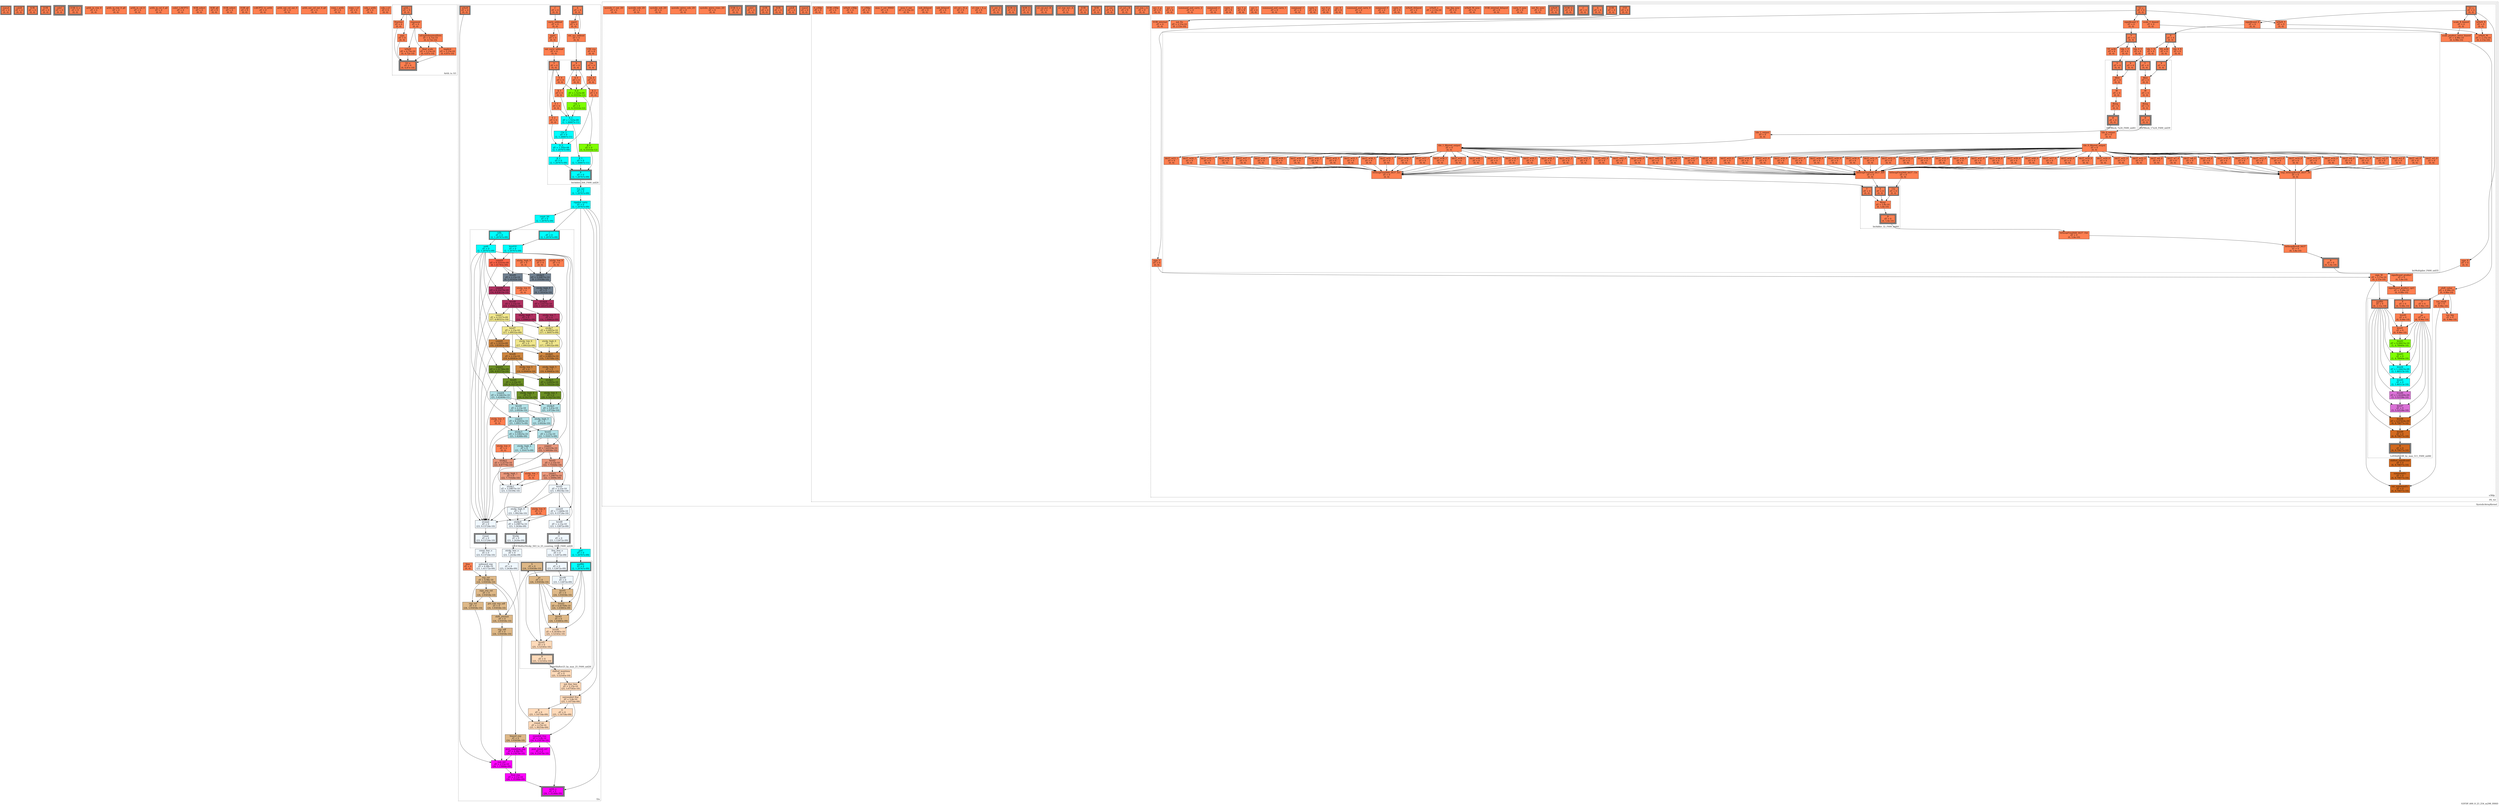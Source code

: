 digraph S3FDP_600_8_23_254_m298_HSSD
{
	//graph drawing options
	label=S3FDP_600_8_23_254_m298_HSSD;
	labelloc=bottom;
	labeljust=right;
	ratio=auto;
	nodesep=0.25;
	ranksep=0.5;

	//input/output signals of operator S3FDP_600_8_23_254_m298_HSSD
	rowsA__S3FDP_600_8_23_254_m298_HSSD [ label="rowsA\ndT = 0\n(0, 0)", shape=box, color=black, style="bold, filled", fillcolor=coral, peripheries=2 ];
	colsB__S3FDP_600_8_23_254_m298_HSSD [ label="colsB\ndT = 0\n(0, 0)", shape=box, color=black, style="bold, filled", fillcolor=coral, peripheries=2 ];
	SOB__S3FDP_600_8_23_254_m298_HSSD [ label="SOB\ndT = 0\n(0, 0)", shape=box, color=black, style="bold, filled", fillcolor=coral, peripheries=2 ];
	EOB__S3FDP_600_8_23_254_m298_HSSD [ label="EOB\ndT = 0\n(0, 0)", shape=box, color=black, style="bold, filled", fillcolor=coral, peripheries=2 ];
	colsC__S3FDP_600_8_23_254_m298_HSSD [ label="colsC\ndT = 0\n(0, 0)", shape=box, color=black, style="bold, filled", fillcolor=coral, peripheries=3 ];
	EOB_Q_o__S3FDP_600_8_23_254_m298_HSSD [ label="EOB_Q_o\ndT = 0\n(0, 0)", shape=box, color=black, style="bold, filled", fillcolor=coral, peripheries=3 ];
	{rank=same rowsA__S3FDP_600_8_23_254_m298_HSSD, colsB__S3FDP_600_8_23_254_m298_HSSD, SOB__S3FDP_600_8_23_254_m298_HSSD, EOB__S3FDP_600_8_23_254_m298_HSSD};
	{rank=same colsC__S3FDP_600_8_23_254_m298_HSSD, EOB_Q_o__S3FDP_600_8_23_254_m298_HSSD};
	//internal signals of operator S3FDP_600_8_23_254_m298_HSSD
	arith_in_row_0__S3FDP_600_8_23_254_m298_HSSD [ label="arith_in_row_0\ndT = 0\n(0, 0)", shape=box, color=black, style=filled, fillcolor=coral, peripheries=1 ];
	arith_in_row_0_q0__S3FDP_600_8_23_254_m298_HSSD [ label="arith_in_row_0_q0\ndT = 0\n(0, 0)", shape=box, color=black, style=filled, fillcolor=coral, peripheries=1 ];
	arith_in_col_0__S3FDP_600_8_23_254_m298_HSSD [ label="arith_in_col_0\ndT = 0\n(0, 0)", shape=box, color=black, style=filled, fillcolor=coral, peripheries=1 ];
	arith_in_col_0_q0__S3FDP_600_8_23_254_m298_HSSD [ label="arith_in_col_0_q0\ndT = 0\n(0, 0)", shape=box, color=black, style=filled, fillcolor=coral, peripheries=1 ];
	colsC_LAICPT2__S3FDP_600_8_23_254_m298_HSSD [ label="colsC_LAICPT2\ndT = 0\n(0, 0)", shape=box, color=black, style=filled, fillcolor=coral, peripheries=1 ];
	SOB_select__S3FDP_600_8_23_254_m298_HSSD [ label="SOB_select\ndT = 0\n(0, 0)", shape=box, color=black, style=filled, fillcolor=coral, peripheries=1 ];
	SOB_q0__S3FDP_600_8_23_254_m298_HSSD [ label="SOB_q0\ndT = 0\n(0, 0)", shape=box, color=black, style=filled, fillcolor=coral, peripheries=1 ];
	EOB_select__S3FDP_600_8_23_254_m298_HSSD [ label="EOB_select\ndT = 0\n(0, 0)", shape=box, color=black, style=filled, fillcolor=coral, peripheries=1 ];
	EOB_q0__S3FDP_600_8_23_254_m298_HSSD [ label="EOB_q0\ndT = 0\n(0, 0)", shape=box, color=black, style=filled, fillcolor=coral, peripheries=1 ];
	LAICPT2_to_arith__S3FDP_600_8_23_254_m298_HSSD [ label="LAICPT2_to_arith\ndT = 0\n(0, 0)", shape=box, color=black, style=filled, fillcolor=coral, peripheries=1 ];
	arith_out_col_out_0__S3FDP_600_8_23_254_m298_HSSD [ label="arith_out_col_out_0\ndT = 0\n(0, 0)", shape=box, color=black, style=filled, fillcolor=coral, peripheries=1 ];
	arith_out_col_out_0_q0__S3FDP_600_8_23_254_m298_HSSD [ label="arith_out_col_out_0_q0\ndT = 0\n(0, 0)", shape=box, color=black, style=filled, fillcolor=coral, peripheries=1 ];
	rows_i_arith__S3FDP_600_8_23_254_m298_HSSD [ label="rows_i_arith\ndT = 0\n(0, 0)", shape=box, color=black, style=filled, fillcolor=coral, peripheries=1 ];
	rows_i_s3__S3FDP_600_8_23_254_m298_HSSD [ label="rows_i_s3\ndT = 0\n(0, 0)", shape=box, color=black, style=filled, fillcolor=coral, peripheries=1 ];
	cols_j_arith__S3FDP_600_8_23_254_m298_HSSD [ label="cols_j_arith\ndT = 0\n(0, 0)", shape=box, color=black, style=filled, fillcolor=coral, peripheries=1 ];
	cols_j_s3__S3FDP_600_8_23_254_m298_HSSD [ label="cols_j_s3\ndT = 0\n(0, 0)", shape=box, color=black, style=filled, fillcolor=coral, peripheries=1 ];

	//subcomponents of operator S3FDP_600_8_23_254_m298_HSSD

	subgraph cluster_Arith_to_S3
	{
		//graph drawing options
		label=Arith_to_S3;
		labelloc=bottom;
		labeljust=right;
		style="bold, dotted";
		ratio=auto;
		nodesep=0.25;
		ranksep=0.5;

		//input/output signals of operator Arith_to_S3
		arith_i__Arith_to_S3 [ label="arith_i\ndT = 0\n(0, 0)", shape=box, color=black, style="bold, filled", fillcolor=coral, peripheries=2 ];
		S3_o__Arith_to_S3 [ label="S3_o\ndT = 0\n(0, 6.87e-10)", shape=box, color=black, style="bold, filled", fillcolor=coral, peripheries=3 ];
		{rank=same arith_i__Arith_to_S3};
		{rank=same S3_o__Arith_to_S3};
		//internal signals of operator Arith_to_S3
		sign__Arith_to_S3 [ label="sign\ndT = 0\n(0, 0)", shape=box, color=black, style=filled, fillcolor=coral, peripheries=1 ];
		exponent__Arith_to_S3 [ label="exponent\ndT = 0\n(0, 0)", shape=box, color=black, style=filled, fillcolor=coral, peripheries=1 ];
		fraction__Arith_to_S3 [ label="fraction\ndT = 0\n(0, 0)", shape=box, color=black, style=filled, fillcolor=coral, peripheries=1 ];
		isNaN__Arith_to_S3 [ label="isNaN\ndT = 4.72e-10\n(0, 4.72e-10)", shape=box, color=black, style=filled, fillcolor=coral, peripheries=1 ];
		isExpSubnormalZero__Arith_to_S3 [ label="isExpSubnormalZero\ndT = 4.72e-10\n(0, 4.72e-10)", shape=box, color=black, style=filled, fillcolor=coral, peripheries=1 ];
		implicit__Arith_to_S3 [ label="implicit\ndT = 2.15e-10\n(0, 6.87e-10)", shape=box, color=black, style=filled, fillcolor=coral, peripheries=1 ];
		final_scale__Arith_to_S3 [ label="final_scale\ndT = 2.15e-10\n(0, 6.87e-10)", shape=box, color=black, style=filled, fillcolor=coral, peripheries=1 ];

		//subcomponents of operator Arith_to_S3

		//input and internal signal connections of operator Arith_to_S3
		arith_i__Arith_to_S3 -> sign__Arith_to_S3 [ arrowhead=normal, arrowsize=1.0, arrowtail=normal, color=black, dir=forward  ];
		arith_i__Arith_to_S3 -> exponent__Arith_to_S3 [ arrowhead=normal, arrowsize=1.0, arrowtail=normal, color=black, dir=forward  ];
		arith_i__Arith_to_S3 -> fraction__Arith_to_S3 [ arrowhead=normal, arrowsize=1.0, arrowtail=normal, color=black, dir=forward  ];
		sign__Arith_to_S3 -> S3_o__Arith_to_S3 [ arrowhead=normal, arrowsize=1.0, arrowtail=normal, color=black, dir=forward  ];
		exponent__Arith_to_S3 -> isNaN__Arith_to_S3 [ arrowhead=normal, arrowsize=1.0, arrowtail=normal, color=black, dir=forward  ];
		exponent__Arith_to_S3 -> isExpSubnormalZero__Arith_to_S3 [ arrowhead=normal, arrowsize=1.0, arrowtail=normal, color=black, dir=forward  ];
		exponent__Arith_to_S3 -> final_scale__Arith_to_S3 [ arrowhead=normal, arrowsize=1.0, arrowtail=normal, color=black, dir=forward  ];
		fraction__Arith_to_S3 -> S3_o__Arith_to_S3 [ arrowhead=normal, arrowsize=1.0, arrowtail=normal, color=black, dir=forward  ];
		isNaN__Arith_to_S3 -> S3_o__Arith_to_S3 [ arrowhead=normal, arrowsize=1.0, arrowtail=normal, color=black, dir=forward  ];
		isExpSubnormalZero__Arith_to_S3 -> implicit__Arith_to_S3 [ arrowhead=normal, arrowsize=1.0, arrowtail=normal, color=black, dir=forward  ];
		isExpSubnormalZero__Arith_to_S3 -> final_scale__Arith_to_S3 [ arrowhead=normal, arrowsize=1.0, arrowtail=normal, color=black, dir=forward  ];
		implicit__Arith_to_S3 -> S3_o__Arith_to_S3 [ arrowhead=normal, arrowsize=1.0, arrowtail=normal, color=black, dir=forward  ];
		final_scale__Arith_to_S3 -> S3_o__Arith_to_S3 [ arrowhead=normal, arrowsize=1.0, arrowtail=normal, color=black, dir=forward  ];
	}

		//output signal connections of operator Arith_to_S3

	subgraph cluster_l2a
	{
		//graph drawing options
		label=l2a;
		labelloc=bottom;
		labeljust=right;
		style="bold, dotted";
		ratio=auto;
		nodesep=0.25;
		ranksep=0.5;

		//input/output signals of operator l2a
		A__l2a [ label="A\ndT = 0\n(0, 0)", shape=box, color=black, style="bold, filled", fillcolor=coral, peripheries=2 ];
		C__l2a [ label="C\ndT = 0\n(0, 0)", shape=box, color=black, style="bold, filled", fillcolor=coral, peripheries=2 ];
		isNaN__l2a [ label="isNaN\ndT = 0\n(0, 0)", shape=box, color=black, style="bold, filled", fillcolor=coral, peripheries=2 ];
		arith_o__l2a [ label="arith_o\ndT = 0\n(26, 1.35388e-09)", shape=box, color=black, style="bold, filled", fillcolor=magenta, peripheries=3 ];
		{rank=same A__l2a, C__l2a, isNaN__l2a};
		{rank=same arith_o__l2a};
		//internal signals of operator l2a
		carry_addend__l2a [ label="carry_addend\ndT = 0\n(0, 0)", shape=box, color=black, style=filled, fillcolor=coral, peripheries=1 ];
		signA__l2a [ label="signA\ndT = 0\n(0, 0)", shape=box, color=black, style=filled, fillcolor=coral, peripheries=1 ];
		signC__l2a [ label="signC\ndT = 0\n(0, 0)", shape=box, color=black, style=filled, fillcolor=coral, peripheries=1 ];
		ext_acc_addend__l2a [ label="ext_acc_addend\ndT = 0\n(0, 0)", shape=box, color=black, style=filled, fillcolor=coral, peripheries=1 ];
		ext_carry_addend__l2a [ label="ext_carry_addend\ndT = 0\n(0, 0)", shape=box, color=black, style=filled, fillcolor=coral, peripheries=1 ];
		CIN_rca__l2a [ label="CIN_rca\ndT = 0\n(0, 0)", shape=box, color=black, style=filled, fillcolor=coral, peripheries=1 ];
		rca_out__l2a [ label="rca_out\ndT = 0\n(2, 1.20767e-09)", shape=box, color=black, style=filled, fillcolor=cyan, peripheries=1 ];
		rippled_carry__l2a [ label="rippled_carry\ndT = 0\n(2, 1.20767e-09)", shape=box, color=black, style=filled, fillcolor=cyan, peripheries=1 ];
		count_bit__l2a [ label="count_bit\ndT = 0\n(2, 1.20767e-09)", shape=box, color=black, style=filled, fillcolor=cyan, peripheries=1 ];
		count_lzoc_o__l2a [ label="count_lzoc_o\ndT = 0\n(23, 9.13724e-10)", shape=box, color=black, style=filled, fillcolor=aliceblue, peripheries=1 ];
		frac_lzoc_o__l2a [ label="frac_lzoc_o\ndT = 0\n(23, 1.12872e-09)", shape=box, color=black, style=filled, fillcolor=aliceblue, peripheries=1 ];
		sticky_lzoc_o__l2a [ label="sticky_lzoc_o\ndT = 0\n(23, 1.2436e-09)", shape=box, color=black, style=filled, fillcolor=aliceblue, peripheries=1 ];
		unbiased_exp__l2a [ label="unbiased_exp\ndT = 4.98e-10\n(23, 1.41172e-09)", shape=box, color=black, style=filled, fillcolor=aliceblue, peripheries=1 ];
		bias__l2a [ label="bias\ndT = 0\n(0, 0)", shape=box, color=black, style=filled, fillcolor=coral, peripheries=1 ];
		exp_ext__l2a [ label="exp_ext\ndT = 4.98e-10\n(24, 3.93058e-10)", shape=box, color=black, style=filled, fillcolor=burlywood, peripheries=1 ];
		sign_exp_ext__l2a [ label="sign_exp_ext\ndT = 0\n(24, 3.93058e-10)", shape=box, color=black, style=filled, fillcolor=burlywood, peripheries=1 ];
		exp_ovf__l2a [ label="exp_ovf\ndT = 0\n(24, 3.93058e-10)", shape=box, color=black, style=filled, fillcolor=burlywood, peripheries=1 ];
		pre_sub_exp_udf__l2a [ label="pre_sub_exp_udf\ndT = 0\n(24, 3.93058e-10)", shape=box, color=black, style=filled, fillcolor=burlywood, peripheries=1 ];
		pad__l2a [ label="pad\ndT = 0\n(2, 1.20767e-09)", shape=box, color=black, style=filled, fillcolor=cyan, peripheries=1 ];
		shift_amount__l2a [ label="shift_amount\ndT = 0\n(24, 3.93058e-10)", shape=box, color=black, style=filled, fillcolor=burlywood, peripheries=1 ];
		shifted_mantissa__l2a [ label="shifted_mantissa\ndT = 0\n(25, 3.52545e-10)", shape=box, color=black, style=filled, fillcolor=peachpuff, peripheries=1 ];
		exp_udf__l2a [ label="exp_udf\ndT = 0\n(24, 3.93058e-10)", shape=box, color=black, style=filled, fillcolor=burlywood, peripheries=1 ];
		biased_exp__l2a [ label="biased_exp\ndT = 0\n(24, 3.93058e-10)", shape=box, color=black, style=filled, fillcolor=burlywood, peripheries=1 ];
		not_frac_lzoc__l2a [ label="not_frac_lzoc\ndT = 2.15e-10\n(25, 5.67545e-10)", shape=box, color=black, style=filled, fillcolor=peachpuff, peripheries=1 ];
		unrounded_frac__l2a [ label="unrounded_frac\ndT = 5.8e-10\n(25, 1.14754e-09)", shape=box, color=black, style=filled, fillcolor=peachpuff, peripheries=1 ];
		G__l2a [ label="G\ndT = 0\n(25, 1.14754e-09)", shape=box, color=black, style=filled, fillcolor=peachpuff, peripheries=1 ];
		R__l2a [ label="R\ndT = 0\n(25, 1.14754e-09)", shape=box, color=black, style=filled, fillcolor=peachpuff, peripheries=1 ];
		S__l2a [ label="S\ndT = 0\n(23, 1.2436e-09)", shape=box, color=black, style=filled, fillcolor=aliceblue, peripheries=1 ];
		round_up__l2a [ label="round_up\ndT = 2.15e-10\n(25, 1.36254e-09)", shape=box, color=black, style=filled, fillcolor=peachpuff, peripheries=1 ];
		rounded_frac__l2a [ label="rounded_frac\ndT = 5.8e-10\n(26, 4.25878e-10)", shape=box, color=black, style=filled, fillcolor=magenta, peripheries=1 ];
		post_round_ovf__l2a [ label="post_round_ovf\ndT = 0\n(26, 4.25878e-10)", shape=box, color=black, style=filled, fillcolor=magenta, peripheries=1 ];
		post_rounding_exp__l2a [ label="post_rounding_exp\ndT = 4.98e-10\n(26, 9.23878e-10)", shape=box, color=black, style=filled, fillcolor=magenta, peripheries=1 ];
		nan_out__l2a [ label="nan_out\ndT = 2.15e-10\n(26, 1.13888e-09)", shape=box, color=black, style=filled, fillcolor=magenta, peripheries=1 ];
		final_exp__l2a [ label="final_exp\ndT = 2.15e-10\n(26, 1.35388e-09)", shape=box, color=black, style=filled, fillcolor=magenta, peripheries=1 ];

		//subcomponents of operator l2a

		subgraph cluster_IntAdder_564_F600_uid24
		{
			//graph drawing options
			label=IntAdder_564_F600_uid24;
			labelloc=bottom;
			labeljust=right;
			style="bold, dotted";
			ratio=auto;
			nodesep=0.25;
			ranksep=0.5;

			//input/output signals of operator IntAdder_564_F600_uid24
			X__IntAdder_564_F600_uid24 [ label="X\ndT = 0\n(0, 0)", shape=box, color=black, style="bold, filled", fillcolor=coral, peripheries=2 ];
			Y__IntAdder_564_F600_uid24 [ label="Y\ndT = 0\n(0, 0)", shape=box, color=black, style="bold, filled", fillcolor=coral, peripheries=2 ];
			Cin__IntAdder_564_F600_uid24 [ label="Cin\ndT = 0\n(0, 0)", shape=box, color=black, style="bold, filled", fillcolor=coral, peripheries=2 ];
			R__IntAdder_564_F600_uid24 [ label="R\ndT = 0\n(2, 1.20767e-09)", shape=box, color=black, style="bold, filled", fillcolor=cyan, peripheries=3 ];
			{rank=same X__IntAdder_564_F600_uid24, Y__IntAdder_564_F600_uid24, Cin__IntAdder_564_F600_uid24};
			{rank=same R__IntAdder_564_F600_uid24};
			//internal signals of operator IntAdder_564_F600_uid24
			Cin_0__IntAdder_564_F600_uid24 [ label="Cin_0\ndT = 0\n(0, 0)", shape=box, color=black, style=filled, fillcolor=coral, peripheries=1 ];
			X_0__IntAdder_564_F600_uid24 [ label="X_0\ndT = 0\n(0, 0)", shape=box, color=black, style=filled, fillcolor=coral, peripheries=1 ];
			Y_0__IntAdder_564_F600_uid24 [ label="Y_0\ndT = 0\n(0, 0)", shape=box, color=black, style=filled, fillcolor=coral, peripheries=1 ];
			S_0__IntAdder_564_F600_uid24 [ label="S_0\ndT = 1.523e-09\n(1, 6.33333e-12)", shape=box, color=black, style=filled, fillcolor=chartreuse, peripheries=1 ];
			R_0__IntAdder_564_F600_uid24 [ label="R_0\ndT = 0\n(1, 6.33333e-12)", shape=box, color=black, style=filled, fillcolor=chartreuse, peripheries=1 ];
			Cin_1__IntAdder_564_F600_uid24 [ label="Cin_1\ndT = 0\n(1, 6.33333e-12)", shape=box, color=black, style=filled, fillcolor=chartreuse, peripheries=1 ];
			X_1__IntAdder_564_F600_uid24 [ label="X_1\ndT = 0\n(0, 0)", shape=box, color=black, style=filled, fillcolor=coral, peripheries=1 ];
			Y_1__IntAdder_564_F600_uid24 [ label="Y_1\ndT = 0\n(0, 0)", shape=box, color=black, style=filled, fillcolor=coral, peripheries=1 ];
			S_1__IntAdder_564_F600_uid24 [ label="S_1\ndT = 1.523e-09\n(2, 1.26667e-11)", shape=box, color=black, style=filled, fillcolor=cyan, peripheries=1 ];
			R_1__IntAdder_564_F600_uid24 [ label="R_1\ndT = 0\n(2, 1.26667e-11)", shape=box, color=black, style=filled, fillcolor=cyan, peripheries=1 ];
			Cin_2__IntAdder_564_F600_uid24 [ label="Cin_2\ndT = 0\n(2, 1.26667e-11)", shape=box, color=black, style=filled, fillcolor=cyan, peripheries=1 ];
			X_2__IntAdder_564_F600_uid24 [ label="X_2\ndT = 0\n(0, 0)", shape=box, color=black, style=filled, fillcolor=coral, peripheries=1 ];
			Y_2__IntAdder_564_F600_uid24 [ label="Y_2\ndT = 0\n(0, 0)", shape=box, color=black, style=filled, fillcolor=coral, peripheries=1 ];
			S_2__IntAdder_564_F600_uid24 [ label="S_2\ndT = 1.195e-09\n(2, 1.20767e-09)", shape=box, color=black, style=filled, fillcolor=cyan, peripheries=1 ];
			R_2__IntAdder_564_F600_uid24 [ label="R_2\ndT = 0\n(2, 1.20767e-09)", shape=box, color=black, style=filled, fillcolor=cyan, peripheries=1 ];

			//subcomponents of operator IntAdder_564_F600_uid24

			//input and internal signal connections of operator IntAdder_564_F600_uid24
			X__IntAdder_564_F600_uid24 -> X_0__IntAdder_564_F600_uid24 [ arrowhead=normal, arrowsize=1.0, arrowtail=normal, color=black, dir=forward  ];
			X__IntAdder_564_F600_uid24 -> X_1__IntAdder_564_F600_uid24 [ arrowhead=normal, arrowsize=1.0, arrowtail=normal, color=black, dir=forward  ];
			X__IntAdder_564_F600_uid24 -> X_2__IntAdder_564_F600_uid24 [ arrowhead=normal, arrowsize=1.0, arrowtail=normal, color=black, dir=forward  ];
			Y__IntAdder_564_F600_uid24 -> Y_0__IntAdder_564_F600_uid24 [ arrowhead=normal, arrowsize=1.0, arrowtail=normal, color=black, dir=forward  ];
			Y__IntAdder_564_F600_uid24 -> Y_1__IntAdder_564_F600_uid24 [ arrowhead=normal, arrowsize=1.0, arrowtail=normal, color=black, dir=forward  ];
			Y__IntAdder_564_F600_uid24 -> Y_2__IntAdder_564_F600_uid24 [ arrowhead=normal, arrowsize=1.0, arrowtail=normal, color=black, dir=forward  ];
			Cin__IntAdder_564_F600_uid24 -> Cin_0__IntAdder_564_F600_uid24 [ arrowhead=normal, arrowsize=1.0, arrowtail=normal, color=black, dir=forward  ];
			Cin_0__IntAdder_564_F600_uid24 -> S_0__IntAdder_564_F600_uid24 [ arrowhead=normal, arrowsize=1.0, arrowtail=normal, color=black, dir=forward  ];
			X_0__IntAdder_564_F600_uid24 -> S_0__IntAdder_564_F600_uid24 [ arrowhead=normal, arrowsize=1.0, arrowtail=normal, color=black, dir=forward  ];
			Y_0__IntAdder_564_F600_uid24 -> S_0__IntAdder_564_F600_uid24 [ arrowhead=normal, arrowsize=1.0, arrowtail=normal, color=black, dir=forward  ];
			S_0__IntAdder_564_F600_uid24 -> R_0__IntAdder_564_F600_uid24 [ arrowhead=normal, arrowsize=1.0, arrowtail=normal, color=black, dir=forward  ];
			S_0__IntAdder_564_F600_uid24 -> Cin_1__IntAdder_564_F600_uid24 [ arrowhead=normal, arrowsize=1.0, arrowtail=normal, color=black, dir=forward  ];
			R_0__IntAdder_564_F600_uid24 -> R__IntAdder_564_F600_uid24 [ arrowhead=normal, arrowsize=1.0, arrowtail=normal, color=black, dir=forward  ];
			Cin_1__IntAdder_564_F600_uid24 -> S_1__IntAdder_564_F600_uid24 [ arrowhead=normal, arrowsize=1.0, arrowtail=normal, color=black, dir=forward  ];
			X_1__IntAdder_564_F600_uid24 -> S_1__IntAdder_564_F600_uid24 [ arrowhead=normal, arrowsize=1.0, arrowtail=normal, color=black, dir=forward  ];
			Y_1__IntAdder_564_F600_uid24 -> S_1__IntAdder_564_F600_uid24 [ arrowhead=normal, arrowsize=1.0, arrowtail=normal, color=black, dir=forward  ];
			S_1__IntAdder_564_F600_uid24 -> R_1__IntAdder_564_F600_uid24 [ arrowhead=normal, arrowsize=1.0, arrowtail=normal, color=black, dir=forward  ];
			S_1__IntAdder_564_F600_uid24 -> Cin_2__IntAdder_564_F600_uid24 [ arrowhead=normal, arrowsize=1.0, arrowtail=normal, color=black, dir=forward  ];
			R_1__IntAdder_564_F600_uid24 -> R__IntAdder_564_F600_uid24 [ arrowhead=normal, arrowsize=1.0, arrowtail=normal, color=black, dir=forward  ];
			Cin_2__IntAdder_564_F600_uid24 -> S_2__IntAdder_564_F600_uid24 [ arrowhead=normal, arrowsize=1.0, arrowtail=normal, color=black, dir=forward  ];
			X_2__IntAdder_564_F600_uid24 -> S_2__IntAdder_564_F600_uid24 [ arrowhead=normal, arrowsize=1.0, arrowtail=normal, color=black, dir=forward  ];
			Y_2__IntAdder_564_F600_uid24 -> S_2__IntAdder_564_F600_uid24 [ arrowhead=normal, arrowsize=1.0, arrowtail=normal, color=black, dir=forward  ];
			S_2__IntAdder_564_F600_uid24 -> R_2__IntAdder_564_F600_uid24 [ arrowhead=normal, arrowsize=1.0, arrowtail=normal, color=black, dir=forward  ];
			R_2__IntAdder_564_F600_uid24 -> R__IntAdder_564_F600_uid24 [ arrowhead=normal, arrowsize=1.0, arrowtail=normal, color=black, dir=forward  ];
		}

			//output signal connections of operator IntAdder_564_F600_uid24
			R__IntAdder_564_F600_uid24 -> rca_out__l2a [ arrowhead=normal, arrowsize=1.0, arrowtail=normal, color=black, dir=forward  ];

		subgraph cluster_LZOCShifterSticky_563_to_25_counting_1024_F600_uid26
		{
			//graph drawing options
			label=LZOCShifterSticky_563_to_25_counting_1024_F600_uid26;
			labelloc=bottom;
			labeljust=right;
			style="bold, dotted";
			ratio=auto;
			nodesep=0.25;
			ranksep=0.5;

			//input/output signals of operator LZOCShifterSticky_563_to_25_counting_1024_F600_uid26
			I__LZOCShifterSticky_563_to_25_counting_1024_F600_uid26 [ label="I\ndT = 0\n(2, 1.20767e-09)", shape=box, color=black, style="bold, filled", fillcolor=cyan, peripheries=2 ];
			OZb__LZOCShifterSticky_563_to_25_counting_1024_F600_uid26 [ label="OZb\ndT = 0\n(2, 1.20767e-09)", shape=box, color=black, style="bold, filled", fillcolor=cyan, peripheries=2 ];
			Count__LZOCShifterSticky_563_to_25_counting_1024_F600_uid26 [ label="Count\ndT = 0\n(23, 9.13724e-10)", shape=box, color=black, style="bold, filled", fillcolor=aliceblue, peripheries=3 ];
			O__LZOCShifterSticky_563_to_25_counting_1024_F600_uid26 [ label="O\ndT = 0\n(23, 1.12872e-09)", shape=box, color=black, style="bold, filled", fillcolor=aliceblue, peripheries=3 ];
			Sticky__LZOCShifterSticky_563_to_25_counting_1024_F600_uid26 [ label="Sticky\ndT = 0\n(23, 1.2436e-09)", shape=box, color=black, style="bold, filled", fillcolor=aliceblue, peripheries=3 ];
			{rank=same I__LZOCShifterSticky_563_to_25_counting_1024_F600_uid26, OZb__LZOCShifterSticky_563_to_25_counting_1024_F600_uid26};
			{rank=same Count__LZOCShifterSticky_563_to_25_counting_1024_F600_uid26, O__LZOCShifterSticky_563_to_25_counting_1024_F600_uid26, Sticky__LZOCShifterSticky_563_to_25_counting_1024_F600_uid26};
			//internal signals of operator LZOCShifterSticky_563_to_25_counting_1024_F600_uid26
			level10__LZOCShifterSticky_563_to_25_counting_1024_F600_uid26 [ label="level10\ndT = 0\n(2, 1.20767e-09)", shape=box, color=black, style=filled, fillcolor=cyan, peripheries=1 ];
			sozb__LZOCShifterSticky_563_to_25_counting_1024_F600_uid26 [ label="sozb\ndT = 0\n(2, 1.20767e-09)", shape=box, color=black, style=filled, fillcolor=cyan, peripheries=1 ];
			sticky10__LZOCShifterSticky_563_to_25_counting_1024_F600_uid26 [ label="sticky10\ndT = 0\n(0, 0)", shape=box, color=black, style=filled, fillcolor=coral, peripheries=1 ];
			count9__LZOCShifterSticky_563_to_25_counting_1024_F600_uid26 [ label="count9\ndT = 9.31016e-09\n(8, 1.41783e-09)", shape=box, color=black, style=filled, fillcolor=tomato, peripheries=1 ];
			level9__LZOCShifterSticky_563_to_25_counting_1024_F600_uid26 [ label="level9\ndT = 2.15e-10\n(9, 1.16163e-10)", shape=box, color=black, style=filled, fillcolor=slategray, peripheries=1 ];
			sticky_high_9__LZOCShifterSticky_563_to_25_counting_1024_F600_uid26 [ label="sticky_high_9\ndT = 0\n(0, 0)", shape=box, color=black, style=filled, fillcolor=coral, peripheries=1 ];
			sticky_low_9__LZOCShifterSticky_563_to_25_counting_1024_F600_uid26 [ label="sticky_low_9\ndT = 0\n(0, 0)", shape=box, color=black, style=filled, fillcolor=coral, peripheries=1 ];
			sticky9__LZOCShifterSticky_563_to_25_counting_1024_F600_uid26 [ label="sticky9\ndT = 3.29875e-10\n(9, 2.31038e-10)", shape=box, color=black, style=filled, fillcolor=slategray, peripheries=1 ];
			count8__LZOCShifterSticky_563_to_25_counting_1024_F600_uid26 [ label="count8\ndT = 8.35079e-09\n(14, 8.83619e-10)", shape=box, color=black, style=filled, fillcolor=maroon, peripheries=1 ];
			level8__LZOCShifterSticky_563_to_25_counting_1024_F600_uid26 [ label="level8\ndT = 2.15e-10\n(14, 1.09862e-09)", shape=box, color=black, style=filled, fillcolor=maroon, peripheries=1 ];
			sticky_high_8__LZOCShifterSticky_563_to_25_counting_1024_F600_uid26 [ label="sticky_high_8\ndT = 0\n(9, 1.16163e-10)", shape=box, color=black, style=filled, fillcolor=slategray, peripheries=1 ];
			sticky_low_8__LZOCShifterSticky_563_to_25_counting_1024_F600_uid26 [ label="sticky_low_8\ndT = 0\n(0, 0)", shape=box, color=black, style=filled, fillcolor=coral, peripheries=1 ];
			sticky8__LZOCShifterSticky_563_to_25_counting_1024_F600_uid26 [ label="sticky8\ndT = 3.6175e-10\n(14, 1.24537e-09)", shape=box, color=black, style=filled, fillcolor=maroon, peripheries=1 ];
			count7__LZOCShifterSticky_563_to_25_counting_1024_F600_uid26 [ label="count7\ndT = 4.3317e-09\n(17, 8.80321e-10)", shape=box, color=black, style=filled, fillcolor=khaki, peripheries=1 ];
			level7__LZOCShifterSticky_563_to_25_counting_1024_F600_uid26 [ label="level7\ndT = 2.15e-10\n(17, 1.09532e-09)", shape=box, color=black, style=filled, fillcolor=khaki, peripheries=1 ];
			sticky_high_7__LZOCShifterSticky_563_to_25_counting_1024_F600_uid26 [ label="sticky_high_7\ndT = 0\n(14, 1.09862e-09)", shape=box, color=black, style=filled, fillcolor=maroon, peripheries=1 ];
			sticky_low_7__LZOCShifterSticky_563_to_25_counting_1024_F600_uid26 [ label="sticky_low_7\ndT = 0\n(14, 1.09862e-09)", shape=box, color=black, style=filled, fillcolor=maroon, peripheries=1 ];
			sticky7__LZOCShifterSticky_563_to_25_counting_1024_F600_uid26 [ label="sticky7\ndT = 4.8925e-10\n(17, 1.36957e-09)", shape=box, color=black, style=filled, fillcolor=khaki, peripheries=1 ];
			count6__LZOCShifterSticky_563_to_25_counting_1024_F600_uid26 [ label="count6\ndT = 2.3231e-09\n(19, 3.85083e-10)", shape=box, color=black, style=filled, fillcolor=peru, peripheries=1 ];
			level6__LZOCShifterSticky_563_to_25_counting_1024_F600_uid26 [ label="level6\ndT = 2.15e-10\n(19, 6.00083e-10)", shape=box, color=black, style=filled, fillcolor=peru, peripheries=1 ];
			sticky_high_6__LZOCShifterSticky_563_to_25_counting_1024_F600_uid26 [ label="sticky_high_6\ndT = 0\n(17, 1.09532e-09)", shape=box, color=black, style=filled, fillcolor=khaki, peripheries=1 ];
			sticky_low_6__LZOCShifterSticky_563_to_25_counting_1024_F600_uid26 [ label="sticky_low_6\ndT = 0\n(17, 1.09532e-09)", shape=box, color=black, style=filled, fillcolor=khaki, peripheries=1 ];
			sticky6__LZOCShifterSticky_563_to_25_counting_1024_F600_uid26 [ label="sticky6\ndT = 4.08625e-10\n(19, 7.93708e-10)", shape=box, color=black, style=filled, fillcolor=peru, peripheries=1 ];
			count5__LZOCShifterSticky_563_to_25_counting_1024_F600_uid26 [ label="count5\ndT = 1.31786e-09\n(20, 4.01272e-10)", shape=box, color=black, style=filled, fillcolor=olivedrab, peripheries=1 ];
			level5__LZOCShifterSticky_563_to_25_counting_1024_F600_uid26 [ label="level5\ndT = 2.15e-10\n(20, 6.16272e-10)", shape=box, color=black, style=filled, fillcolor=olivedrab, peripheries=1 ];
			sticky_high_5__LZOCShifterSticky_563_to_25_counting_1024_F600_uid26 [ label="sticky_high_5\ndT = 0\n(19, 6.00083e-10)", shape=box, color=black, style=filled, fillcolor=peru, peripheries=1 ];
			sticky_low_5__LZOCShifterSticky_563_to_25_counting_1024_F600_uid26 [ label="sticky_low_5\ndT = 0\n(19, 6.00083e-10)", shape=box, color=black, style=filled, fillcolor=peru, peripheries=1 ];
			sticky5__LZOCShifterSticky_563_to_25_counting_1024_F600_uid26 [ label="sticky5\ndT = 3.6925e-10\n(20, 7.70522e-10)", shape=box, color=black, style=filled, fillcolor=olivedrab, peripheries=1 ];
			count4__LZOCShifterSticky_563_to_25_counting_1024_F600_uid26 [ label="count4\ndT = 9.54635e-10\n(21, 5.42404e-11)", shape=box, color=black, style=filled, fillcolor=powderblue, peripheries=1 ];
			level4__LZOCShifterSticky_563_to_25_counting_1024_F600_uid26 [ label="level4\ndT = 2.15e-10\n(21, 2.6924e-10)", shape=box, color=black, style=filled, fillcolor=powderblue, peripheries=1 ];
			sticky_high_4__LZOCShifterSticky_563_to_25_counting_1024_F600_uid26 [ label="sticky_high_4\ndT = 0\n(20, 6.16272e-10)", shape=box, color=black, style=filled, fillcolor=olivedrab, peripheries=1 ];
			sticky_low_4__LZOCShifterSticky_563_to_25_counting_1024_F600_uid26 [ label="sticky_low_4\ndT = 0\n(20, 6.16272e-10)", shape=box, color=black, style=filled, fillcolor=olivedrab, peripheries=1 ];
			sticky4__LZOCShifterSticky_563_to_25_counting_1024_F600_uid26 [ label="sticky4\ndT = 3.43e-10\n(21, 3.9724e-10)", shape=box, color=black, style=filled, fillcolor=powderblue, peripheries=1 ];
			count3__LZOCShifterSticky_563_to_25_counting_1024_F600_uid26 [ label="count3\ndT = 8.25933e-10\n(21, 1.09517e-09)", shape=box, color=black, style=filled, fillcolor=powderblue, peripheries=1 ];
			level3__LZOCShifterSticky_563_to_25_counting_1024_F600_uid26 [ label="level3\ndT = 2.15e-10\n(21, 1.31017e-09)", shape=box, color=black, style=filled, fillcolor=powderblue, peripheries=1 ];
			sticky_high_3__LZOCShifterSticky_563_to_25_counting_1024_F600_uid26 [ label="sticky_high_3\ndT = 0\n(21, 2.6924e-10)", shape=box, color=black, style=filled, fillcolor=powderblue, peripheries=1 ];
			sticky_low_3__LZOCShifterSticky_563_to_25_counting_1024_F600_uid26 [ label="sticky_low_3\ndT = 0\n(0, 0)", shape=box, color=black, style=filled, fillcolor=coral, peripheries=1 ];
			sticky3__LZOCShifterSticky_563_to_25_counting_1024_F600_uid26 [ label="sticky3\ndT = 3.33625e-10\n(21, 1.4288e-09)", shape=box, color=black, style=filled, fillcolor=powderblue, peripheries=1 ];
			count2__LZOCShifterSticky_563_to_25_counting_1024_F600_uid26 [ label="count2\ndT = 7.62519e-10\n(22, 5.56026e-10)", shape=box, color=black, style=filled, fillcolor=darksalmon, peripheries=1 ];
			level2__LZOCShifterSticky_563_to_25_counting_1024_F600_uid26 [ label="level2\ndT = 2.15e-10\n(22, 7.71026e-10)", shape=box, color=black, style=filled, fillcolor=darksalmon, peripheries=1 ];
			sticky_high_2__LZOCShifterSticky_563_to_25_counting_1024_F600_uid26 [ label="sticky_high_2\ndT = 0\n(21, 1.31017e-09)", shape=box, color=black, style=filled, fillcolor=powderblue, peripheries=1 ];
			sticky_low_2__LZOCShifterSticky_563_to_25_counting_1024_F600_uid26 [ label="sticky_low_2\ndT = 0\n(0, 0)", shape=box, color=black, style=filled, fillcolor=coral, peripheries=1 ];
			sticky2__LZOCShifterSticky_563_to_25_counting_1024_F600_uid26 [ label="sticky2\ndT = 3.3175e-10\n(22, 8.87776e-10)", shape=box, color=black, style=filled, fillcolor=darksalmon, peripheries=1 ];
			count1__LZOCShifterSticky_563_to_25_counting_1024_F600_uid26 [ label="count1\ndT = 7.29875e-10\n(22, 1.5009e-09)", shape=box, color=black, style=filled, fillcolor=darksalmon, peripheries=1 ];
			level1__LZOCShifterSticky_563_to_25_counting_1024_F600_uid26 [ label="level1\ndT = 2.15e-10\n(23, 1.99234e-10)", shape=box, color=black, style=filled, fillcolor=aliceblue, peripheries=1 ];
			sticky_high_1__LZOCShifterSticky_563_to_25_counting_1024_F600_uid26 [ label="sticky_high_1\ndT = 0\n(22, 7.71026e-10)", shape=box, color=black, style=filled, fillcolor=darksalmon, peripheries=1 ];
			sticky_low_1__LZOCShifterSticky_563_to_25_counting_1024_F600_uid26 [ label="sticky_low_1\ndT = 0\n(0, 0)", shape=box, color=black, style=filled, fillcolor=coral, peripheries=1 ];
			sticky1__LZOCShifterSticky_563_to_25_counting_1024_F600_uid26 [ label="sticky1\ndT = 3.29875e-10\n(23, 3.14109e-10)", shape=box, color=black, style=filled, fillcolor=aliceblue, peripheries=1 ];
			count0__LZOCShifterSticky_563_to_25_counting_1024_F600_uid26 [ label="count0\ndT = 7.1449e-10\n(23, 9.13724e-10)", shape=box, color=black, style=filled, fillcolor=aliceblue, peripheries=1 ];
			level0__LZOCShifterSticky_563_to_25_counting_1024_F600_uid26 [ label="level0\ndT = 2.15e-10\n(23, 1.12872e-09)", shape=box, color=black, style=filled, fillcolor=aliceblue, peripheries=1 ];
			sticky_high_0__LZOCShifterSticky_563_to_25_counting_1024_F600_uid26 [ label="sticky_high_0\ndT = 0\n(23, 1.99234e-10)", shape=box, color=black, style=filled, fillcolor=aliceblue, peripheries=1 ];
			sticky_low_0__LZOCShifterSticky_563_to_25_counting_1024_F600_uid26 [ label="sticky_low_0\ndT = 0\n(0, 0)", shape=box, color=black, style=filled, fillcolor=coral, peripheries=1 ];
			sticky0__LZOCShifterSticky_563_to_25_counting_1024_F600_uid26 [ label="sticky0\ndT = 3.29875e-10\n(23, 1.2436e-09)", shape=box, color=black, style=filled, fillcolor=aliceblue, peripheries=1 ];
			sCount__LZOCShifterSticky_563_to_25_counting_1024_F600_uid26 [ label="sCount\ndT = 0\n(23, 9.13724e-10)", shape=box, color=black, style=filled, fillcolor=aliceblue, peripheries=1 ];

			//subcomponents of operator LZOCShifterSticky_563_to_25_counting_1024_F600_uid26

			//input and internal signal connections of operator LZOCShifterSticky_563_to_25_counting_1024_F600_uid26
			I__LZOCShifterSticky_563_to_25_counting_1024_F600_uid26 -> level10__LZOCShifterSticky_563_to_25_counting_1024_F600_uid26 [ arrowhead=normal, arrowsize=1.0, arrowtail=normal, color=black, dir=forward  ];
			OZb__LZOCShifterSticky_563_to_25_counting_1024_F600_uid26 -> sozb__LZOCShifterSticky_563_to_25_counting_1024_F600_uid26 [ arrowhead=normal, arrowsize=1.0, arrowtail=normal, color=black, dir=forward  ];
			level10__LZOCShifterSticky_563_to_25_counting_1024_F600_uid26 -> count9__LZOCShifterSticky_563_to_25_counting_1024_F600_uid26 [ arrowhead=normal, arrowsize=1.0, arrowtail=normal, color=black, dir=forward  ];
			level10__LZOCShifterSticky_563_to_25_counting_1024_F600_uid26 -> level9__LZOCShifterSticky_563_to_25_counting_1024_F600_uid26 [ arrowhead=normal, arrowsize=1.0, arrowtail=normal, color=black, dir=forward  ];
			sozb__LZOCShifterSticky_563_to_25_counting_1024_F600_uid26 -> count9__LZOCShifterSticky_563_to_25_counting_1024_F600_uid26 [ arrowhead=normal, arrowsize=1.0, arrowtail=normal, color=black, dir=forward  ];
			sozb__LZOCShifterSticky_563_to_25_counting_1024_F600_uid26 -> count8__LZOCShifterSticky_563_to_25_counting_1024_F600_uid26 [ arrowhead=normal, arrowsize=1.0, arrowtail=normal, color=black, dir=forward  ];
			sozb__LZOCShifterSticky_563_to_25_counting_1024_F600_uid26 -> count7__LZOCShifterSticky_563_to_25_counting_1024_F600_uid26 [ arrowhead=normal, arrowsize=1.0, arrowtail=normal, color=black, dir=forward  ];
			sozb__LZOCShifterSticky_563_to_25_counting_1024_F600_uid26 -> count6__LZOCShifterSticky_563_to_25_counting_1024_F600_uid26 [ arrowhead=normal, arrowsize=1.0, arrowtail=normal, color=black, dir=forward  ];
			sozb__LZOCShifterSticky_563_to_25_counting_1024_F600_uid26 -> count5__LZOCShifterSticky_563_to_25_counting_1024_F600_uid26 [ arrowhead=normal, arrowsize=1.0, arrowtail=normal, color=black, dir=forward  ];
			sozb__LZOCShifterSticky_563_to_25_counting_1024_F600_uid26 -> count4__LZOCShifterSticky_563_to_25_counting_1024_F600_uid26 [ arrowhead=normal, arrowsize=1.0, arrowtail=normal, color=black, dir=forward  ];
			sozb__LZOCShifterSticky_563_to_25_counting_1024_F600_uid26 -> count3__LZOCShifterSticky_563_to_25_counting_1024_F600_uid26 [ arrowhead=normal, arrowsize=1.0, arrowtail=normal, color=black, dir=forward  ];
			sozb__LZOCShifterSticky_563_to_25_counting_1024_F600_uid26 -> count2__LZOCShifterSticky_563_to_25_counting_1024_F600_uid26 [ arrowhead=normal, arrowsize=1.0, arrowtail=normal, color=black, dir=forward  ];
			sozb__LZOCShifterSticky_563_to_25_counting_1024_F600_uid26 -> count1__LZOCShifterSticky_563_to_25_counting_1024_F600_uid26 [ arrowhead=normal, arrowsize=1.0, arrowtail=normal, color=black, dir=forward  ];
			sozb__LZOCShifterSticky_563_to_25_counting_1024_F600_uid26 -> count0__LZOCShifterSticky_563_to_25_counting_1024_F600_uid26 [ arrowhead=normal, arrowsize=1.0, arrowtail=normal, color=black, dir=forward  ];
			sticky10__LZOCShifterSticky_563_to_25_counting_1024_F600_uid26 -> sticky9__LZOCShifterSticky_563_to_25_counting_1024_F600_uid26 [ arrowhead=normal, arrowsize=1.0, arrowtail=normal, color=black, dir=forward  ];
			count9__LZOCShifterSticky_563_to_25_counting_1024_F600_uid26 -> level9__LZOCShifterSticky_563_to_25_counting_1024_F600_uid26 [ arrowhead=normal, arrowsize=1.0, arrowtail=normal, color=black, dir=forward  ];
			count9__LZOCShifterSticky_563_to_25_counting_1024_F600_uid26 -> sticky9__LZOCShifterSticky_563_to_25_counting_1024_F600_uid26 [ arrowhead=normal, arrowsize=1.0, arrowtail=normal, color=black, dir=forward  ];
			count9__LZOCShifterSticky_563_to_25_counting_1024_F600_uid26 -> sCount__LZOCShifterSticky_563_to_25_counting_1024_F600_uid26 [ arrowhead=normal, arrowsize=1.0, arrowtail=normal, color=black, dir=forward  ];
			level9__LZOCShifterSticky_563_to_25_counting_1024_F600_uid26 -> count8__LZOCShifterSticky_563_to_25_counting_1024_F600_uid26 [ arrowhead=normal, arrowsize=1.0, arrowtail=normal, color=black, dir=forward  ];
			level9__LZOCShifterSticky_563_to_25_counting_1024_F600_uid26 -> level8__LZOCShifterSticky_563_to_25_counting_1024_F600_uid26 [ arrowhead=normal, arrowsize=1.0, arrowtail=normal, color=black, dir=forward  ];
			level9__LZOCShifterSticky_563_to_25_counting_1024_F600_uid26 -> sticky_high_8__LZOCShifterSticky_563_to_25_counting_1024_F600_uid26 [ arrowhead=normal, arrowsize=1.0, arrowtail=normal, color=black, dir=forward  ];
			sticky_high_9__LZOCShifterSticky_563_to_25_counting_1024_F600_uid26 -> sticky9__LZOCShifterSticky_563_to_25_counting_1024_F600_uid26 [ arrowhead=normal, arrowsize=1.0, arrowtail=normal, color=black, dir=forward  ];
			sticky_low_9__LZOCShifterSticky_563_to_25_counting_1024_F600_uid26 -> sticky9__LZOCShifterSticky_563_to_25_counting_1024_F600_uid26 [ arrowhead=normal, arrowsize=1.0, arrowtail=normal, color=black, dir=forward  ];
			sticky9__LZOCShifterSticky_563_to_25_counting_1024_F600_uid26 -> sticky8__LZOCShifterSticky_563_to_25_counting_1024_F600_uid26 [ arrowhead=normal, arrowsize=1.0, arrowtail=normal, color=black, dir=forward  ];
			count8__LZOCShifterSticky_563_to_25_counting_1024_F600_uid26 -> level8__LZOCShifterSticky_563_to_25_counting_1024_F600_uid26 [ arrowhead=normal, arrowsize=1.0, arrowtail=normal, color=black, dir=forward  ];
			count8__LZOCShifterSticky_563_to_25_counting_1024_F600_uid26 -> sticky8__LZOCShifterSticky_563_to_25_counting_1024_F600_uid26 [ arrowhead=normal, arrowsize=1.0, arrowtail=normal, color=black, dir=forward  ];
			count8__LZOCShifterSticky_563_to_25_counting_1024_F600_uid26 -> sCount__LZOCShifterSticky_563_to_25_counting_1024_F600_uid26 [ arrowhead=normal, arrowsize=1.0, arrowtail=normal, color=black, dir=forward  ];
			level8__LZOCShifterSticky_563_to_25_counting_1024_F600_uid26 -> count7__LZOCShifterSticky_563_to_25_counting_1024_F600_uid26 [ arrowhead=normal, arrowsize=1.0, arrowtail=normal, color=black, dir=forward  ];
			level8__LZOCShifterSticky_563_to_25_counting_1024_F600_uid26 -> level7__LZOCShifterSticky_563_to_25_counting_1024_F600_uid26 [ arrowhead=normal, arrowsize=1.0, arrowtail=normal, color=black, dir=forward  ];
			level8__LZOCShifterSticky_563_to_25_counting_1024_F600_uid26 -> sticky_high_7__LZOCShifterSticky_563_to_25_counting_1024_F600_uid26 [ arrowhead=normal, arrowsize=1.0, arrowtail=normal, color=black, dir=forward  ];
			level8__LZOCShifterSticky_563_to_25_counting_1024_F600_uid26 -> sticky_low_7__LZOCShifterSticky_563_to_25_counting_1024_F600_uid26 [ arrowhead=normal, arrowsize=1.0, arrowtail=normal, color=black, dir=forward  ];
			sticky_high_8__LZOCShifterSticky_563_to_25_counting_1024_F600_uid26 -> sticky8__LZOCShifterSticky_563_to_25_counting_1024_F600_uid26 [ arrowhead=normal, arrowsize=1.0, arrowtail=normal, color=black, dir=forward  ];
			sticky_low_8__LZOCShifterSticky_563_to_25_counting_1024_F600_uid26 -> sticky8__LZOCShifterSticky_563_to_25_counting_1024_F600_uid26 [ arrowhead=normal, arrowsize=1.0, arrowtail=normal, color=black, dir=forward  ];
			sticky8__LZOCShifterSticky_563_to_25_counting_1024_F600_uid26 -> sticky7__LZOCShifterSticky_563_to_25_counting_1024_F600_uid26 [ arrowhead=normal, arrowsize=1.0, arrowtail=normal, color=black, dir=forward  ];
			count7__LZOCShifterSticky_563_to_25_counting_1024_F600_uid26 -> level7__LZOCShifterSticky_563_to_25_counting_1024_F600_uid26 [ arrowhead=normal, arrowsize=1.0, arrowtail=normal, color=black, dir=forward  ];
			count7__LZOCShifterSticky_563_to_25_counting_1024_F600_uid26 -> sticky7__LZOCShifterSticky_563_to_25_counting_1024_F600_uid26 [ arrowhead=normal, arrowsize=1.0, arrowtail=normal, color=black, dir=forward  ];
			count7__LZOCShifterSticky_563_to_25_counting_1024_F600_uid26 -> sCount__LZOCShifterSticky_563_to_25_counting_1024_F600_uid26 [ arrowhead=normal, arrowsize=1.0, arrowtail=normal, color=black, dir=forward  ];
			level7__LZOCShifterSticky_563_to_25_counting_1024_F600_uid26 -> count6__LZOCShifterSticky_563_to_25_counting_1024_F600_uid26 [ arrowhead=normal, arrowsize=1.0, arrowtail=normal, color=black, dir=forward  ];
			level7__LZOCShifterSticky_563_to_25_counting_1024_F600_uid26 -> level6__LZOCShifterSticky_563_to_25_counting_1024_F600_uid26 [ arrowhead=normal, arrowsize=1.0, arrowtail=normal, color=black, dir=forward  ];
			level7__LZOCShifterSticky_563_to_25_counting_1024_F600_uid26 -> sticky_high_6__LZOCShifterSticky_563_to_25_counting_1024_F600_uid26 [ arrowhead=normal, arrowsize=1.0, arrowtail=normal, color=black, dir=forward  ];
			level7__LZOCShifterSticky_563_to_25_counting_1024_F600_uid26 -> sticky_low_6__LZOCShifterSticky_563_to_25_counting_1024_F600_uid26 [ arrowhead=normal, arrowsize=1.0, arrowtail=normal, color=black, dir=forward  ];
			sticky_high_7__LZOCShifterSticky_563_to_25_counting_1024_F600_uid26 -> sticky7__LZOCShifterSticky_563_to_25_counting_1024_F600_uid26 [ arrowhead=normal, arrowsize=1.0, arrowtail=normal, color=black, dir=forward  ];
			sticky_low_7__LZOCShifterSticky_563_to_25_counting_1024_F600_uid26 -> sticky7__LZOCShifterSticky_563_to_25_counting_1024_F600_uid26 [ arrowhead=normal, arrowsize=1.0, arrowtail=normal, color=black, dir=forward  ];
			sticky7__LZOCShifterSticky_563_to_25_counting_1024_F600_uid26 -> sticky6__LZOCShifterSticky_563_to_25_counting_1024_F600_uid26 [ arrowhead=normal, arrowsize=1.0, arrowtail=normal, color=black, dir=forward  ];
			count6__LZOCShifterSticky_563_to_25_counting_1024_F600_uid26 -> level6__LZOCShifterSticky_563_to_25_counting_1024_F600_uid26 [ arrowhead=normal, arrowsize=1.0, arrowtail=normal, color=black, dir=forward  ];
			count6__LZOCShifterSticky_563_to_25_counting_1024_F600_uid26 -> sticky6__LZOCShifterSticky_563_to_25_counting_1024_F600_uid26 [ arrowhead=normal, arrowsize=1.0, arrowtail=normal, color=black, dir=forward  ];
			count6__LZOCShifterSticky_563_to_25_counting_1024_F600_uid26 -> sCount__LZOCShifterSticky_563_to_25_counting_1024_F600_uid26 [ arrowhead=normal, arrowsize=1.0, arrowtail=normal, color=black, dir=forward  ];
			level6__LZOCShifterSticky_563_to_25_counting_1024_F600_uid26 -> count5__LZOCShifterSticky_563_to_25_counting_1024_F600_uid26 [ arrowhead=normal, arrowsize=1.0, arrowtail=normal, color=black, dir=forward  ];
			level6__LZOCShifterSticky_563_to_25_counting_1024_F600_uid26 -> level5__LZOCShifterSticky_563_to_25_counting_1024_F600_uid26 [ arrowhead=normal, arrowsize=1.0, arrowtail=normal, color=black, dir=forward  ];
			level6__LZOCShifterSticky_563_to_25_counting_1024_F600_uid26 -> sticky_high_5__LZOCShifterSticky_563_to_25_counting_1024_F600_uid26 [ arrowhead=normal, arrowsize=1.0, arrowtail=normal, color=black, dir=forward  ];
			level6__LZOCShifterSticky_563_to_25_counting_1024_F600_uid26 -> sticky_low_5__LZOCShifterSticky_563_to_25_counting_1024_F600_uid26 [ arrowhead=normal, arrowsize=1.0, arrowtail=normal, color=black, dir=forward  ];
			sticky_high_6__LZOCShifterSticky_563_to_25_counting_1024_F600_uid26 -> sticky6__LZOCShifterSticky_563_to_25_counting_1024_F600_uid26 [ arrowhead=normal, arrowsize=1.0, arrowtail=normal, color=black, dir=forward  ];
			sticky_low_6__LZOCShifterSticky_563_to_25_counting_1024_F600_uid26 -> sticky6__LZOCShifterSticky_563_to_25_counting_1024_F600_uid26 [ arrowhead=normal, arrowsize=1.0, arrowtail=normal, color=black, dir=forward  ];
			sticky6__LZOCShifterSticky_563_to_25_counting_1024_F600_uid26 -> sticky5__LZOCShifterSticky_563_to_25_counting_1024_F600_uid26 [ arrowhead=normal, arrowsize=1.0, arrowtail=normal, color=black, dir=forward  ];
			count5__LZOCShifterSticky_563_to_25_counting_1024_F600_uid26 -> level5__LZOCShifterSticky_563_to_25_counting_1024_F600_uid26 [ arrowhead=normal, arrowsize=1.0, arrowtail=normal, color=black, dir=forward  ];
			count5__LZOCShifterSticky_563_to_25_counting_1024_F600_uid26 -> sticky5__LZOCShifterSticky_563_to_25_counting_1024_F600_uid26 [ arrowhead=normal, arrowsize=1.0, arrowtail=normal, color=black, dir=forward  ];
			count5__LZOCShifterSticky_563_to_25_counting_1024_F600_uid26 -> sCount__LZOCShifterSticky_563_to_25_counting_1024_F600_uid26 [ arrowhead=normal, arrowsize=1.0, arrowtail=normal, color=black, dir=forward  ];
			level5__LZOCShifterSticky_563_to_25_counting_1024_F600_uid26 -> count4__LZOCShifterSticky_563_to_25_counting_1024_F600_uid26 [ arrowhead=normal, arrowsize=1.0, arrowtail=normal, color=black, dir=forward  ];
			level5__LZOCShifterSticky_563_to_25_counting_1024_F600_uid26 -> level4__LZOCShifterSticky_563_to_25_counting_1024_F600_uid26 [ arrowhead=normal, arrowsize=1.0, arrowtail=normal, color=black, dir=forward  ];
			level5__LZOCShifterSticky_563_to_25_counting_1024_F600_uid26 -> sticky_high_4__LZOCShifterSticky_563_to_25_counting_1024_F600_uid26 [ arrowhead=normal, arrowsize=1.0, arrowtail=normal, color=black, dir=forward  ];
			level5__LZOCShifterSticky_563_to_25_counting_1024_F600_uid26 -> sticky_low_4__LZOCShifterSticky_563_to_25_counting_1024_F600_uid26 [ arrowhead=normal, arrowsize=1.0, arrowtail=normal, color=black, dir=forward  ];
			sticky_high_5__LZOCShifterSticky_563_to_25_counting_1024_F600_uid26 -> sticky5__LZOCShifterSticky_563_to_25_counting_1024_F600_uid26 [ arrowhead=normal, arrowsize=1.0, arrowtail=normal, color=black, dir=forward  ];
			sticky_low_5__LZOCShifterSticky_563_to_25_counting_1024_F600_uid26 -> sticky5__LZOCShifterSticky_563_to_25_counting_1024_F600_uid26 [ arrowhead=normal, arrowsize=1.0, arrowtail=normal, color=black, dir=forward  ];
			sticky5__LZOCShifterSticky_563_to_25_counting_1024_F600_uid26 -> sticky4__LZOCShifterSticky_563_to_25_counting_1024_F600_uid26 [ arrowhead=normal, arrowsize=1.0, arrowtail=normal, color=black, dir=forward  ];
			count4__LZOCShifterSticky_563_to_25_counting_1024_F600_uid26 -> level4__LZOCShifterSticky_563_to_25_counting_1024_F600_uid26 [ arrowhead=normal, arrowsize=1.0, arrowtail=normal, color=black, dir=forward  ];
			count4__LZOCShifterSticky_563_to_25_counting_1024_F600_uid26 -> sticky4__LZOCShifterSticky_563_to_25_counting_1024_F600_uid26 [ arrowhead=normal, arrowsize=1.0, arrowtail=normal, color=black, dir=forward  ];
			count4__LZOCShifterSticky_563_to_25_counting_1024_F600_uid26 -> sCount__LZOCShifterSticky_563_to_25_counting_1024_F600_uid26 [ arrowhead=normal, arrowsize=1.0, arrowtail=normal, color=black, dir=forward  ];
			level4__LZOCShifterSticky_563_to_25_counting_1024_F600_uid26 -> count3__LZOCShifterSticky_563_to_25_counting_1024_F600_uid26 [ arrowhead=normal, arrowsize=1.0, arrowtail=normal, color=black, dir=forward  ];
			level4__LZOCShifterSticky_563_to_25_counting_1024_F600_uid26 -> level3__LZOCShifterSticky_563_to_25_counting_1024_F600_uid26 [ arrowhead=normal, arrowsize=1.0, arrowtail=normal, color=black, dir=forward  ];
			level4__LZOCShifterSticky_563_to_25_counting_1024_F600_uid26 -> sticky_high_3__LZOCShifterSticky_563_to_25_counting_1024_F600_uid26 [ arrowhead=normal, arrowsize=1.0, arrowtail=normal, color=black, dir=forward  ];
			sticky_high_4__LZOCShifterSticky_563_to_25_counting_1024_F600_uid26 -> sticky4__LZOCShifterSticky_563_to_25_counting_1024_F600_uid26 [ arrowhead=normal, arrowsize=1.0, arrowtail=normal, color=black, dir=forward  ];
			sticky_low_4__LZOCShifterSticky_563_to_25_counting_1024_F600_uid26 -> sticky4__LZOCShifterSticky_563_to_25_counting_1024_F600_uid26 [ arrowhead=normal, arrowsize=1.0, arrowtail=normal, color=black, dir=forward  ];
			sticky4__LZOCShifterSticky_563_to_25_counting_1024_F600_uid26 -> sticky3__LZOCShifterSticky_563_to_25_counting_1024_F600_uid26 [ arrowhead=normal, arrowsize=1.0, arrowtail=normal, color=black, dir=forward  ];
			count3__LZOCShifterSticky_563_to_25_counting_1024_F600_uid26 -> level3__LZOCShifterSticky_563_to_25_counting_1024_F600_uid26 [ arrowhead=normal, arrowsize=1.0, arrowtail=normal, color=black, dir=forward  ];
			count3__LZOCShifterSticky_563_to_25_counting_1024_F600_uid26 -> sticky3__LZOCShifterSticky_563_to_25_counting_1024_F600_uid26 [ arrowhead=normal, arrowsize=1.0, arrowtail=normal, color=black, dir=forward  ];
			count3__LZOCShifterSticky_563_to_25_counting_1024_F600_uid26 -> sCount__LZOCShifterSticky_563_to_25_counting_1024_F600_uid26 [ arrowhead=normal, arrowsize=1.0, arrowtail=normal, color=black, dir=forward  ];
			level3__LZOCShifterSticky_563_to_25_counting_1024_F600_uid26 -> count2__LZOCShifterSticky_563_to_25_counting_1024_F600_uid26 [ arrowhead=normal, arrowsize=1.0, arrowtail=normal, color=black, dir=forward  ];
			level3__LZOCShifterSticky_563_to_25_counting_1024_F600_uid26 -> level2__LZOCShifterSticky_563_to_25_counting_1024_F600_uid26 [ arrowhead=normal, arrowsize=1.0, arrowtail=normal, color=black, dir=forward  ];
			level3__LZOCShifterSticky_563_to_25_counting_1024_F600_uid26 -> sticky_high_2__LZOCShifterSticky_563_to_25_counting_1024_F600_uid26 [ arrowhead=normal, arrowsize=1.0, arrowtail=normal, color=black, dir=forward  ];
			sticky_high_3__LZOCShifterSticky_563_to_25_counting_1024_F600_uid26 -> sticky3__LZOCShifterSticky_563_to_25_counting_1024_F600_uid26 [ arrowhead=normal, arrowsize=1.0, arrowtail=normal, color=black, dir=forward  ];
			sticky_low_3__LZOCShifterSticky_563_to_25_counting_1024_F600_uid26 -> sticky3__LZOCShifterSticky_563_to_25_counting_1024_F600_uid26 [ arrowhead=normal, arrowsize=1.0, arrowtail=normal, color=black, dir=forward  ];
			sticky3__LZOCShifterSticky_563_to_25_counting_1024_F600_uid26 -> sticky2__LZOCShifterSticky_563_to_25_counting_1024_F600_uid26 [ arrowhead=normal, arrowsize=1.0, arrowtail=normal, color=black, dir=forward  ];
			count2__LZOCShifterSticky_563_to_25_counting_1024_F600_uid26 -> level2__LZOCShifterSticky_563_to_25_counting_1024_F600_uid26 [ arrowhead=normal, arrowsize=1.0, arrowtail=normal, color=black, dir=forward  ];
			count2__LZOCShifterSticky_563_to_25_counting_1024_F600_uid26 -> sticky2__LZOCShifterSticky_563_to_25_counting_1024_F600_uid26 [ arrowhead=normal, arrowsize=1.0, arrowtail=normal, color=black, dir=forward  ];
			count2__LZOCShifterSticky_563_to_25_counting_1024_F600_uid26 -> sCount__LZOCShifterSticky_563_to_25_counting_1024_F600_uid26 [ arrowhead=normal, arrowsize=1.0, arrowtail=normal, color=black, dir=forward  ];
			level2__LZOCShifterSticky_563_to_25_counting_1024_F600_uid26 -> count1__LZOCShifterSticky_563_to_25_counting_1024_F600_uid26 [ arrowhead=normal, arrowsize=1.0, arrowtail=normal, color=black, dir=forward  ];
			level2__LZOCShifterSticky_563_to_25_counting_1024_F600_uid26 -> level1__LZOCShifterSticky_563_to_25_counting_1024_F600_uid26 [ arrowhead=normal, arrowsize=1.0, arrowtail=normal, color=black, dir=forward  ];
			level2__LZOCShifterSticky_563_to_25_counting_1024_F600_uid26 -> sticky_high_1__LZOCShifterSticky_563_to_25_counting_1024_F600_uid26 [ arrowhead=normal, arrowsize=1.0, arrowtail=normal, color=black, dir=forward  ];
			sticky_high_2__LZOCShifterSticky_563_to_25_counting_1024_F600_uid26 -> sticky2__LZOCShifterSticky_563_to_25_counting_1024_F600_uid26 [ arrowhead=normal, arrowsize=1.0, arrowtail=normal, color=black, dir=forward  ];
			sticky_low_2__LZOCShifterSticky_563_to_25_counting_1024_F600_uid26 -> sticky2__LZOCShifterSticky_563_to_25_counting_1024_F600_uid26 [ arrowhead=normal, arrowsize=1.0, arrowtail=normal, color=black, dir=forward  ];
			sticky2__LZOCShifterSticky_563_to_25_counting_1024_F600_uid26 -> sticky1__LZOCShifterSticky_563_to_25_counting_1024_F600_uid26 [ arrowhead=normal, arrowsize=1.0, arrowtail=normal, color=black, dir=forward  ];
			count1__LZOCShifterSticky_563_to_25_counting_1024_F600_uid26 -> level1__LZOCShifterSticky_563_to_25_counting_1024_F600_uid26 [ arrowhead=normal, arrowsize=1.0, arrowtail=normal, color=black, dir=forward  ];
			count1__LZOCShifterSticky_563_to_25_counting_1024_F600_uid26 -> sticky1__LZOCShifterSticky_563_to_25_counting_1024_F600_uid26 [ arrowhead=normal, arrowsize=1.0, arrowtail=normal, color=black, dir=forward  ];
			count1__LZOCShifterSticky_563_to_25_counting_1024_F600_uid26 -> sCount__LZOCShifterSticky_563_to_25_counting_1024_F600_uid26 [ arrowhead=normal, arrowsize=1.0, arrowtail=normal, color=black, dir=forward  ];
			level1__LZOCShifterSticky_563_to_25_counting_1024_F600_uid26 -> count0__LZOCShifterSticky_563_to_25_counting_1024_F600_uid26 [ arrowhead=normal, arrowsize=1.0, arrowtail=normal, color=black, dir=forward  ];
			level1__LZOCShifterSticky_563_to_25_counting_1024_F600_uid26 -> level0__LZOCShifterSticky_563_to_25_counting_1024_F600_uid26 [ arrowhead=normal, arrowsize=1.0, arrowtail=normal, color=black, dir=forward  ];
			level1__LZOCShifterSticky_563_to_25_counting_1024_F600_uid26 -> sticky_high_0__LZOCShifterSticky_563_to_25_counting_1024_F600_uid26 [ arrowhead=normal, arrowsize=1.0, arrowtail=normal, color=black, dir=forward  ];
			sticky_high_1__LZOCShifterSticky_563_to_25_counting_1024_F600_uid26 -> sticky1__LZOCShifterSticky_563_to_25_counting_1024_F600_uid26 [ arrowhead=normal, arrowsize=1.0, arrowtail=normal, color=black, dir=forward  ];
			sticky_low_1__LZOCShifterSticky_563_to_25_counting_1024_F600_uid26 -> sticky1__LZOCShifterSticky_563_to_25_counting_1024_F600_uid26 [ arrowhead=normal, arrowsize=1.0, arrowtail=normal, color=black, dir=forward  ];
			sticky1__LZOCShifterSticky_563_to_25_counting_1024_F600_uid26 -> sticky0__LZOCShifterSticky_563_to_25_counting_1024_F600_uid26 [ arrowhead=normal, arrowsize=1.0, arrowtail=normal, color=black, dir=forward  ];
			count0__LZOCShifterSticky_563_to_25_counting_1024_F600_uid26 -> level0__LZOCShifterSticky_563_to_25_counting_1024_F600_uid26 [ arrowhead=normal, arrowsize=1.0, arrowtail=normal, color=black, dir=forward  ];
			count0__LZOCShifterSticky_563_to_25_counting_1024_F600_uid26 -> sticky0__LZOCShifterSticky_563_to_25_counting_1024_F600_uid26 [ arrowhead=normal, arrowsize=1.0, arrowtail=normal, color=black, dir=forward  ];
			count0__LZOCShifterSticky_563_to_25_counting_1024_F600_uid26 -> sCount__LZOCShifterSticky_563_to_25_counting_1024_F600_uid26 [ arrowhead=normal, arrowsize=1.0, arrowtail=normal, color=black, dir=forward  ];
			level0__LZOCShifterSticky_563_to_25_counting_1024_F600_uid26 -> O__LZOCShifterSticky_563_to_25_counting_1024_F600_uid26 [ arrowhead=normal, arrowsize=1.0, arrowtail=normal, color=black, dir=forward  ];
			sticky_high_0__LZOCShifterSticky_563_to_25_counting_1024_F600_uid26 -> sticky0__LZOCShifterSticky_563_to_25_counting_1024_F600_uid26 [ arrowhead=normal, arrowsize=1.0, arrowtail=normal, color=black, dir=forward  ];
			sticky_low_0__LZOCShifterSticky_563_to_25_counting_1024_F600_uid26 -> sticky0__LZOCShifterSticky_563_to_25_counting_1024_F600_uid26 [ arrowhead=normal, arrowsize=1.0, arrowtail=normal, color=black, dir=forward  ];
			sticky0__LZOCShifterSticky_563_to_25_counting_1024_F600_uid26 -> Sticky__LZOCShifterSticky_563_to_25_counting_1024_F600_uid26 [ arrowhead=normal, arrowsize=1.0, arrowtail=normal, color=black, dir=forward  ];
			sCount__LZOCShifterSticky_563_to_25_counting_1024_F600_uid26 -> Count__LZOCShifterSticky_563_to_25_counting_1024_F600_uid26 [ arrowhead=normal, arrowsize=1.0, arrowtail=normal, color=black, dir=forward  ];
		}

			//output signal connections of operator LZOCShifterSticky_563_to_25_counting_1024_F600_uid26
			Count__LZOCShifterSticky_563_to_25_counting_1024_F600_uid26 -> count_lzoc_o__l2a [ arrowhead=normal, arrowsize=1.0, arrowtail=normal, color=black, dir=forward  ];
			O__LZOCShifterSticky_563_to_25_counting_1024_F600_uid26 -> frac_lzoc_o__l2a [ arrowhead=normal, arrowsize=1.0, arrowtail=normal, color=black, dir=forward  ];
			Sticky__LZOCShifterSticky_563_to_25_counting_1024_F600_uid26 -> sticky_lzoc_o__l2a [ arrowhead=normal, arrowsize=1.0, arrowtail=normal, color=black, dir=forward  ];

		subgraph cluster_RightShifter25_by_max_25_F600_uid28
		{
			//graph drawing options
			label=RightShifter25_by_max_25_F600_uid28;
			labelloc=bottom;
			labeljust=right;
			style="bold, dotted";
			ratio=auto;
			nodesep=0.25;
			ranksep=0.5;

			//input/output signals of operator RightShifter25_by_max_25_F600_uid28
			X__RightShifter25_by_max_25_F600_uid28 [ label="X\ndT = 0\n(23, 1.12872e-09)", shape=box, color=black, style="bold, filled", fillcolor=aliceblue, peripheries=2 ];
			S__RightShifter25_by_max_25_F600_uid28 [ label="S\ndT = 0\n(24, 3.93058e-10)", shape=box, color=black, style="bold, filled", fillcolor=burlywood, peripheries=2 ];
			padBit__RightShifter25_by_max_25_F600_uid28 [ label="padBit\ndT = 0\n(2, 1.20767e-09)", shape=box, color=black, style="bold, filled", fillcolor=cyan, peripheries=2 ];
			R__RightShifter25_by_max_25_F600_uid28 [ label="R\ndT = 0\n(25, 3.52545e-10)", shape=box, color=black, style="bold, filled", fillcolor=peachpuff, peripheries=3 ];
			{rank=same X__RightShifter25_by_max_25_F600_uid28, S__RightShifter25_by_max_25_F600_uid28, padBit__RightShifter25_by_max_25_F600_uid28};
			{rank=same R__RightShifter25_by_max_25_F600_uid28};
			//internal signals of operator RightShifter25_by_max_25_F600_uid28
			ps__RightShifter25_by_max_25_F600_uid28 [ label="ps\ndT = 0\n(24, 3.93058e-10)", shape=box, color=black, style=filled, fillcolor=burlywood, peripheries=1 ];
			level0__RightShifter25_by_max_25_F600_uid28 [ label="level0\ndT = 0\n(23, 1.12872e-09)", shape=box, color=black, style=filled, fillcolor=aliceblue, peripheries=1 ];
			level1__RightShifter25_by_max_25_F600_uid28 [ label="level1\ndT = 0\n(24, 3.93058e-10)", shape=box, color=black, style=filled, fillcolor=burlywood, peripheries=1 ];
			level2__RightShifter25_by_max_25_F600_uid28 [ label="level2\ndT = 6.45769e-10\n(24, 1.03883e-09)", shape=box, color=black, style=filled, fillcolor=burlywood, peripheries=1 ];
			level3__RightShifter25_by_max_25_F600_uid28 [ label="level3\ndT = 0\n(24, 1.03883e-09)", shape=box, color=black, style=filled, fillcolor=burlywood, peripheries=1 ];
			level4__RightShifter25_by_max_25_F600_uid28 [ label="level4\ndT = 8.30385e-10\n(25, 3.52545e-10)", shape=box, color=black, style=filled, fillcolor=peachpuff, peripheries=1 ];
			level5__RightShifter25_by_max_25_F600_uid28 [ label="level5\ndT = 0\n(25, 3.52545e-10)", shape=box, color=black, style=filled, fillcolor=peachpuff, peripheries=1 ];

			//subcomponents of operator RightShifter25_by_max_25_F600_uid28

			//input and internal signal connections of operator RightShifter25_by_max_25_F600_uid28
			X__RightShifter25_by_max_25_F600_uid28 -> level0__RightShifter25_by_max_25_F600_uid28 [ arrowhead=normal, arrowsize=1.0, arrowtail=normal, color=black, dir=forward  ];
			S__RightShifter25_by_max_25_F600_uid28 -> ps__RightShifter25_by_max_25_F600_uid28 [ arrowhead=normal, arrowsize=1.0, arrowtail=normal, color=black, dir=forward  ];
			padBit__RightShifter25_by_max_25_F600_uid28 -> level1__RightShifter25_by_max_25_F600_uid28 [ arrowhead=normal, arrowsize=1.0, arrowtail=normal, color=black, dir=forward  ];
			padBit__RightShifter25_by_max_25_F600_uid28 -> level2__RightShifter25_by_max_25_F600_uid28 [ arrowhead=normal, arrowsize=1.0, arrowtail=normal, color=black, dir=forward  ];
			padBit__RightShifter25_by_max_25_F600_uid28 -> level3__RightShifter25_by_max_25_F600_uid28 [ arrowhead=normal, arrowsize=1.0, arrowtail=normal, color=black, dir=forward  ];
			padBit__RightShifter25_by_max_25_F600_uid28 -> level4__RightShifter25_by_max_25_F600_uid28 [ arrowhead=normal, arrowsize=1.0, arrowtail=normal, color=black, dir=forward  ];
			padBit__RightShifter25_by_max_25_F600_uid28 -> level5__RightShifter25_by_max_25_F600_uid28 [ arrowhead=normal, arrowsize=1.0, arrowtail=normal, color=black, dir=forward  ];
			ps__RightShifter25_by_max_25_F600_uid28 -> level1__RightShifter25_by_max_25_F600_uid28 [ arrowhead=normal, arrowsize=1.0, arrowtail=normal, color=black, dir=forward  ];
			ps__RightShifter25_by_max_25_F600_uid28 -> level2__RightShifter25_by_max_25_F600_uid28 [ arrowhead=normal, arrowsize=1.0, arrowtail=normal, color=black, dir=forward  ];
			ps__RightShifter25_by_max_25_F600_uid28 -> level3__RightShifter25_by_max_25_F600_uid28 [ arrowhead=normal, arrowsize=1.0, arrowtail=normal, color=black, dir=forward  ];
			ps__RightShifter25_by_max_25_F600_uid28 -> level4__RightShifter25_by_max_25_F600_uid28 [ arrowhead=normal, arrowsize=1.0, arrowtail=normal, color=black, dir=forward  ];
			ps__RightShifter25_by_max_25_F600_uid28 -> level5__RightShifter25_by_max_25_F600_uid28 [ arrowhead=normal, arrowsize=1.0, arrowtail=normal, color=black, dir=forward  ];
			level0__RightShifter25_by_max_25_F600_uid28 -> level1__RightShifter25_by_max_25_F600_uid28 [ arrowhead=normal, arrowsize=1.0, arrowtail=normal, color=black, dir=forward  ];
			level1__RightShifter25_by_max_25_F600_uid28 -> level2__RightShifter25_by_max_25_F600_uid28 [ arrowhead=normal, arrowsize=1.0, arrowtail=normal, color=black, dir=forward  ];
			level2__RightShifter25_by_max_25_F600_uid28 -> level3__RightShifter25_by_max_25_F600_uid28 [ arrowhead=normal, arrowsize=1.0, arrowtail=normal, color=black, dir=forward  ];
			level3__RightShifter25_by_max_25_F600_uid28 -> level4__RightShifter25_by_max_25_F600_uid28 [ arrowhead=normal, arrowsize=1.0, arrowtail=normal, color=black, dir=forward  ];
			level4__RightShifter25_by_max_25_F600_uid28 -> level5__RightShifter25_by_max_25_F600_uid28 [ arrowhead=normal, arrowsize=1.0, arrowtail=normal, color=black, dir=forward  ];
			level5__RightShifter25_by_max_25_F600_uid28 -> R__RightShifter25_by_max_25_F600_uid28 [ arrowhead=normal, arrowsize=1.0, arrowtail=normal, color=black, dir=forward  ];
		}

			//output signal connections of operator RightShifter25_by_max_25_F600_uid28
			R__RightShifter25_by_max_25_F600_uid28 -> shifted_mantissa__l2a [ arrowhead=normal, arrowsize=1.0, arrowtail=normal, color=black, dir=forward  ];

		//input and internal signal connections of operator l2a
		A__l2a -> signA__l2a [ arrowhead=normal, arrowsize=1.0, arrowtail=normal, color=black, dir=forward  ];
		A__l2a -> ext_acc_addend__l2a [ arrowhead=normal, arrowsize=1.0, arrowtail=normal, color=black, dir=forward  ];
		C__l2a -> carry_addend__l2a [ arrowhead=normal, arrowsize=1.0, arrowtail=normal, color=black, dir=forward  ];
		isNaN__l2a -> nan_out__l2a [ arrowhead=normal, arrowsize=1.0, arrowtail=normal, color=black, dir=forward  ];
		carry_addend__l2a -> signC__l2a [ arrowhead=normal, arrowsize=1.0, arrowtail=normal, color=black, dir=forward  ];
		carry_addend__l2a -> ext_carry_addend__l2a [ arrowhead=normal, arrowsize=1.0, arrowtail=normal, color=black, dir=forward  ];
		signA__l2a -> ext_acc_addend__l2a [ arrowhead=normal, arrowsize=1.0, arrowtail=normal, color=black, dir=forward  ];
		signC__l2a -> ext_carry_addend__l2a [ arrowhead=normal, arrowsize=1.0, arrowtail=normal, color=black, dir=forward  ];
		ext_acc_addend__l2a -> X__IntAdder_564_F600_uid24 [ arrowhead=normal, arrowsize=1.0, arrowtail=normal, color=black, dir=forward  ];
		ext_carry_addend__l2a -> Y__IntAdder_564_F600_uid24 [ arrowhead=normal, arrowsize=1.0, arrowtail=normal, color=black, dir=forward  ];
		CIN_rca__l2a -> Cin__IntAdder_564_F600_uid24 [ arrowhead=normal, arrowsize=1.0, arrowtail=normal, color=black, dir=forward  ];
		rca_out__l2a -> rippled_carry__l2a [ arrowhead=normal, arrowsize=1.0, arrowtail=normal, color=black, dir=forward  ];
		rippled_carry__l2a -> count_bit__l2a [ arrowhead=normal, arrowsize=1.0, arrowtail=normal, color=black, dir=forward  ];
		rippled_carry__l2a -> I__LZOCShifterSticky_563_to_25_counting_1024_F600_uid26 [ arrowhead=normal, arrowsize=1.0, arrowtail=normal, color=black, dir=forward  ];
		rippled_carry__l2a -> pad__l2a [ arrowhead=normal, arrowsize=1.0, arrowtail=normal, color=black, dir=forward  ];
		rippled_carry__l2a -> not_frac_lzoc__l2a [ arrowhead=normal, arrowsize=1.0, arrowtail=normal, color=black, dir=forward  ];
		rippled_carry__l2a -> unrounded_frac__l2a [ arrowhead=normal, arrowsize=1.0, arrowtail=normal, color=black, dir=forward  ];
		rippled_carry__l2a -> arith_o__l2a [ arrowhead=normal, arrowsize=1.0, arrowtail=normal, color=black, dir=forward  ];
		count_bit__l2a -> OZb__LZOCShifterSticky_563_to_25_counting_1024_F600_uid26 [ arrowhead=normal, arrowsize=1.0, arrowtail=normal, color=black, dir=forward  ];
		count_lzoc_o__l2a -> unbiased_exp__l2a [ arrowhead=normal, arrowsize=1.0, arrowtail=normal, color=black, dir=forward  ];
		frac_lzoc_o__l2a -> X__RightShifter25_by_max_25_F600_uid28 [ arrowhead=normal, arrowsize=1.0, arrowtail=normal, color=black, dir=forward  ];
		sticky_lzoc_o__l2a -> S__l2a [ arrowhead=normal, arrowsize=1.0, arrowtail=normal, color=black, dir=forward  ];
		unbiased_exp__l2a -> exp_ext__l2a [ arrowhead=normal, arrowsize=1.0, arrowtail=normal, color=black, dir=forward  ];
		bias__l2a -> exp_ext__l2a [ arrowhead=normal, arrowsize=1.0, arrowtail=normal, color=black, dir=forward  ];
		exp_ext__l2a -> sign_exp_ext__l2a [ arrowhead=normal, arrowsize=1.0, arrowtail=normal, color=black, dir=forward  ];
		exp_ext__l2a -> exp_ovf__l2a [ arrowhead=normal, arrowsize=1.0, arrowtail=normal, color=black, dir=forward  ];
		exp_ext__l2a -> shift_amount__l2a [ arrowhead=normal, arrowsize=1.0, arrowtail=normal, color=black, dir=forward  ];
		exp_ext__l2a -> biased_exp__l2a [ arrowhead=normal, arrowsize=1.0, arrowtail=normal, color=black, dir=forward  ];
		sign_exp_ext__l2a -> exp_ovf__l2a [ arrowhead=normal, arrowsize=1.0, arrowtail=normal, color=black, dir=forward  ];
		sign_exp_ext__l2a -> pre_sub_exp_udf__l2a [ arrowhead=normal, arrowsize=1.0, arrowtail=normal, color=black, dir=forward  ];
		exp_ovf__l2a -> nan_out__l2a [ arrowhead=normal, arrowsize=1.0, arrowtail=normal, color=black, dir=forward  ];
		pre_sub_exp_udf__l2a -> shift_amount__l2a [ arrowhead=normal, arrowsize=1.0, arrowtail=normal, color=black, dir=forward  ];
		pad__l2a -> padBit__RightShifter25_by_max_25_F600_uid28 [ arrowhead=normal, arrowsize=1.0, arrowtail=normal, color=black, dir=forward  ];
		shift_amount__l2a -> S__RightShifter25_by_max_25_F600_uid28 [ arrowhead=normal, arrowsize=1.0, arrowtail=normal, color=black, dir=forward  ];
		shift_amount__l2a -> exp_udf__l2a [ arrowhead=normal, arrowsize=1.0, arrowtail=normal, color=black, dir=forward  ];
		shifted_mantissa__l2a -> not_frac_lzoc__l2a [ arrowhead=normal, arrowsize=1.0, arrowtail=normal, color=black, dir=forward  ];
		exp_udf__l2a -> nan_out__l2a [ arrowhead=normal, arrowsize=1.0, arrowtail=normal, color=black, dir=forward  ];
		biased_exp__l2a -> post_rounding_exp__l2a [ arrowhead=normal, arrowsize=1.0, arrowtail=normal, color=black, dir=forward  ];
		not_frac_lzoc__l2a -> unrounded_frac__l2a [ arrowhead=normal, arrowsize=1.0, arrowtail=normal, color=black, dir=forward  ];
		unrounded_frac__l2a -> G__l2a [ arrowhead=normal, arrowsize=1.0, arrowtail=normal, color=black, dir=forward  ];
		unrounded_frac__l2a -> R__l2a [ arrowhead=normal, arrowsize=1.0, arrowtail=normal, color=black, dir=forward  ];
		unrounded_frac__l2a -> rounded_frac__l2a [ arrowhead=normal, arrowsize=1.0, arrowtail=normal, color=black, dir=forward  ];
		G__l2a -> round_up__l2a [ arrowhead=normal, arrowsize=1.0, arrowtail=normal, color=black, dir=forward  ];
		R__l2a -> round_up__l2a [ arrowhead=normal, arrowsize=1.0, arrowtail=normal, color=black, dir=forward  ];
		S__l2a -> round_up__l2a [ arrowhead=normal, arrowsize=1.0, arrowtail=normal, color=black, dir=forward  ];
		round_up__l2a -> rounded_frac__l2a [ arrowhead=normal, arrowsize=1.0, arrowtail=normal, color=black, dir=forward  ];
		rounded_frac__l2a -> post_round_ovf__l2a [ arrowhead=normal, arrowsize=1.0, arrowtail=normal, color=black, dir=forward  ];
		rounded_frac__l2a -> post_rounding_exp__l2a [ arrowhead=normal, arrowsize=1.0, arrowtail=normal, color=black, dir=forward  ];
		rounded_frac__l2a -> arith_o__l2a [ arrowhead=normal, arrowsize=1.0, arrowtail=normal, color=black, dir=forward  ];
		post_rounding_exp__l2a -> nan_out__l2a [ arrowhead=normal, arrowsize=1.0, arrowtail=normal, color=black, dir=forward  ];
		post_rounding_exp__l2a -> final_exp__l2a [ arrowhead=normal, arrowsize=1.0, arrowtail=normal, color=black, dir=forward  ];
		nan_out__l2a -> final_exp__l2a [ arrowhead=normal, arrowsize=1.0, arrowtail=normal, color=black, dir=forward  ];
		final_exp__l2a -> arith_o__l2a [ arrowhead=normal, arrowsize=1.0, arrowtail=normal, color=black, dir=forward  ];
	}

		//output signal connections of operator l2a

	subgraph cluster_SystolicArrayKernel
	{
		//graph drawing options
		label=SystolicArrayKernel;
		labelloc=bottom;
		labeljust=right;
		style="bold, dotted";
		ratio=auto;
		nodesep=0.25;
		ranksep=0.5;

		//input/output signals of operator SystolicArrayKernel
		rowsA__SystolicArrayKernel [ label="rowsA\ndT = 0\n(0, 0)", shape=box, color=black, style="bold, filled", fillcolor=coral, peripheries=2 ];
		colsB__SystolicArrayKernel [ label="colsB\ndT = 0\n(0, 0)", shape=box, color=black, style="bold, filled", fillcolor=coral, peripheries=2 ];
		SOB__SystolicArrayKernel [ label="SOB\ndT = 0\n(0, 0)", shape=box, color=black, style="bold, filled", fillcolor=coral, peripheries=2 ];
		EOB__SystolicArrayKernel [ label="EOB\ndT = 0\n(0, 0)", shape=box, color=black, style="bold, filled", fillcolor=coral, peripheries=2 ];
		colsC__SystolicArrayKernel [ label="colsC\ndT = 0\n(0, 0)", shape=box, color=black, style="bold, filled", fillcolor=coral, peripheries=3 ];
		EOB_Q_o__SystolicArrayKernel [ label="EOB_Q_o\ndT = 0\n(0, 0)", shape=box, color=black, style="bold, filled", fillcolor=coral, peripheries=3 ];
		{rank=same rowsA__SystolicArrayKernel, colsB__SystolicArrayKernel, SOB__SystolicArrayKernel, EOB__SystolicArrayKernel};
		{rank=same colsC__SystolicArrayKernel, EOB_Q_o__SystolicArrayKernel};
		//internal signals of operator SystolicArrayKernel
		systolic_wires_rows_2D__SystolicArrayKernel [ label="systolic_wires_rows_2D\ndT = 0\n(0, 0)", shape=box, color=black, style=filled, fillcolor=coral, peripheries=1 ];
		systolic_wires_cols_2D__SystolicArrayKernel [ label="systolic_wires_cols_2D\ndT = 0\n(0, 0)", shape=box, color=black, style=filled, fillcolor=coral, peripheries=1 ];
		systolic_sob_2D__SystolicArrayKernel [ label="systolic_sob_2D\ndT = 0\n(0, 0)", shape=box, color=black, style=filled, fillcolor=coral, peripheries=1 ];
		systolic_eob_2D__SystolicArrayKernel [ label="systolic_eob_2D\ndT = 0\n(0, 0)", shape=box, color=black, style=filled, fillcolor=coral, peripheries=1 ];
		systolic_C_out_2D__SystolicArrayKernel [ label="systolic_C_out_2D\ndT = 0\n(0, 0)", shape=box, color=black, style=filled, fillcolor=coral, peripheries=1 ];

		//subcomponents of operator SystolicArrayKernel

		subgraph cluster_PE_S3
		{
			//graph drawing options
			label=PE_S3;
			labelloc=bottom;
			labeljust=right;
			style="bold, dotted";
			ratio=auto;
			nodesep=0.25;
			ranksep=0.5;

			//input/output signals of operator PE_S3
			s3_row_i_A__PE_S3 [ label="s3_row_i_A\ndT = 0\n(0, 0)", shape=box, color=black, style="bold, filled", fillcolor=coral, peripheries=2 ];
			s3_col_j_B__PE_S3 [ label="s3_col_j_B\ndT = 0\n(0, 0)", shape=box, color=black, style="bold, filled", fillcolor=coral, peripheries=2 ];
			C_out__PE_S3 [ label="C_out\ndT = 0\n(0, 0)", shape=box, color=black, style="bold, filled", fillcolor=coral, peripheries=2 ];
			SOB__PE_S3 [ label="SOB\ndT = 0\n(0, 0)", shape=box, color=black, style="bold, filled", fillcolor=coral, peripheries=2 ];
			EOB__PE_S3 [ label="EOB\ndT = 0\n(0, 0)", shape=box, color=black, style="bold, filled", fillcolor=coral, peripheries=2 ];
			s3_row_im1_A__PE_S3 [ label="s3_row_im1_A\ndT = 0\n(0, 0)", shape=box, color=black, style="bold, filled", fillcolor=coral, peripheries=3 ];
			s3_col_jm1_B__PE_S3 [ label="s3_col_jm1_B\ndT = 0\n(0, 0)", shape=box, color=black, style="bold, filled", fillcolor=coral, peripheries=3 ];
			SOB_Q__PE_S3 [ label="SOB_Q\ndT = 0\n(0, 0)", shape=box, color=black, style="bold, filled", fillcolor=coral, peripheries=3 ];
			EOB_Q__PE_S3 [ label="EOB_Q\ndT = 0\n(0, 0)", shape=box, color=black, style="bold, filled", fillcolor=coral, peripheries=3 ];
			C_out_Q__PE_S3 [ label="C_out_Q\ndT = 0\n(0, 0)", shape=box, color=black, style="bold, filled", fillcolor=coral, peripheries=3 ];
			{rank=same s3_row_i_A__PE_S3, s3_col_j_B__PE_S3, C_out__PE_S3, SOB__PE_S3, EOB__PE_S3};
			{rank=same s3_row_im1_A__PE_S3, s3_col_jm1_B__PE_S3, SOB_Q__PE_S3, EOB_Q__PE_S3, C_out_Q__PE_S3};
			//internal signals of operator PE_S3
			s3_row_i_A_q__PE_S3 [ label="s3_row_i_A_q\ndT = 0\n(0, 0)", shape=box, color=black, style=filled, fillcolor=coral, peripheries=1 ];
			s3_col_j_B_q__PE_S3 [ label="s3_col_j_B_q\ndT = 0\n(0, 0)", shape=box, color=black, style=filled, fillcolor=coral, peripheries=1 ];
			sob_delayed__PE_S3 [ label="sob_delayed\ndT = 0\n(0, 0)", shape=box, color=black, style=filled, fillcolor=coral, peripheries=1 ];
			eob_delayed__PE_S3 [ label="eob_delayed\ndT = 0\n(0, 0)", shape=box, color=black, style=filled, fillcolor=coral, peripheries=1 ];
			mux_C_out__PE_S3 [ label="mux_C_out\ndT = 2.15e-10\n(0, 0)", shape=box, color=black, style=filled, fillcolor=coral, peripheries=1 ];
			mux_C_out_HSSD__PE_S3 [ label="mux_C_out_HSSD\ndT = 0\n(0, 0)", shape=box, color=black, style=filled, fillcolor=coral, peripheries=1 ];
			C_s3fdp__PE_S3 [ label="C_s3fdp\ndT = 0\n(0, 0)", shape=box, color=black, style=filled, fillcolor=coral, peripheries=1 ];
			isNaN_s3fdp__PE_S3 [ label="isNaN_s3fdp\ndT = 0\n(0, 0)", shape=box, color=black, style=filled, fillcolor=coral, peripheries=1 ];
			EOB_s3fdp__PE_S3 [ label="EOB_s3fdp\ndT = 0\n(0, 0)", shape=box, color=black, style=filled, fillcolor=coral, peripheries=1 ];
			A_s3fdp__PE_S3 [ label="A_s3fdp\ndT = 0\n(0, 0)", shape=box, color=black, style=filled, fillcolor=coral, peripheries=1 ];

			//subcomponents of operator PE_S3

			subgraph cluster_s3fdp
			{
				//graph drawing options
				label=s3fdp;
				labelloc=bottom;
				labeljust=right;
				style="bold, dotted";
				ratio=auto;
				nodesep=0.25;
				ranksep=0.5;

				//input/output signals of operator s3fdp
				S3_x__s3fdp [ label="S3_x\ndT = 0\n(0, 0)", shape=box, color=black, style="bold, filled", fillcolor=coral, peripheries=2 ];
				S3_y__s3fdp [ label="S3_y\ndT = 0\n(0, 0)", shape=box, color=black, style="bold, filled", fillcolor=coral, peripheries=2 ];
				FTZ__s3fdp [ label="FTZ\ndT = 0\n(0, 0)", shape=box, color=black, style="bold, filled", fillcolor=coral, peripheries=2 ];
				EOB__s3fdp [ label="EOB\ndT = 0\n(0, 0)", shape=box, color=black, style="bold, filled", fillcolor=coral, peripheries=2 ];
				A__s3fdp [ label="A\ndT = 0\n(0, 0)", shape=box, color=black, style="bold, filled", fillcolor=coral, peripheries=3 ];
				C__s3fdp [ label="C\ndT = 0\n(0, 0)", shape=box, color=black, style="bold, filled", fillcolor=coral, peripheries=3 ];
				EOB_Q__s3fdp [ label="EOB_Q\ndT = 0\n(0, 0)", shape=box, color=black, style="bold, filled", fillcolor=coral, peripheries=3 ];
				isNaN__s3fdp [ label="isNaN\ndT = 0\n(0, 0)", shape=box, color=black, style="bold, filled", fillcolor=coral, peripheries=3 ];
				{rank=same S3_x__s3fdp, S3_y__s3fdp, FTZ__s3fdp, EOB__s3fdp};
				{rank=same A__s3fdp, C__s3fdp, EOB_Q__s3fdp, isNaN__s3fdp};
				//internal signals of operator s3fdp
				sign_X__s3fdp [ label="sign_X\ndT = 0\n(0, 0)", shape=box, color=black, style=filled, fillcolor=coral, peripheries=1 ];
				sign_Y__s3fdp [ label="sign_Y\ndT = 0\n(0, 0)", shape=box, color=black, style=filled, fillcolor=coral, peripheries=1 ];
				sign_M__s3fdp [ label="sign_M\ndT = 2.15e-10\n(0, 2.15e-10)", shape=box, color=black, style=filled, fillcolor=coral, peripheries=1 ];
				isNaN_X__s3fdp [ label="isNaN_X\ndT = 0\n(0, 0)", shape=box, color=black, style=filled, fillcolor=coral, peripheries=1 ];
				isNaN_Y__s3fdp [ label="isNaN_Y\ndT = 0\n(0, 0)", shape=box, color=black, style=filled, fillcolor=coral, peripheries=1 ];
				isNaN_M__s3fdp [ label="isNaN_M\ndT = 2.15e-10\n(0, 2.15e-10)", shape=box, color=black, style=filled, fillcolor=coral, peripheries=1 ];
				significand_X__s3fdp [ label="significand_X\ndT = 0\n(0, 0)", shape=box, color=black, style=filled, fillcolor=coral, peripheries=1 ];
				significand_Y__s3fdp [ label="significand_Y\ndT = 0\n(0, 0)", shape=box, color=black, style=filled, fillcolor=coral, peripheries=1 ];
				significand_product__s3fdp [ label="significand_product\ndT = 0\n(0, 5.8e-10)", shape=box, color=black, style=filled, fillcolor=coral, peripheries=1 ];
				scale_X_biased__s3fdp [ label="scale_X_biased\ndT = 0\n(0, 0)", shape=box, color=black, style=filled, fillcolor=coral, peripheries=1 ];
				scale_Y_biased__s3fdp [ label="scale_Y_biased\ndT = 0\n(0, 0)", shape=box, color=black, style=filled, fillcolor=coral, peripheries=1 ];
				scale_product_twice_biased__s3fdp [ label="scale_product_twice_biased\ndT = 4.98e-10\n(0, 4.98e-10)", shape=box, color=black, style=filled, fillcolor=coral, peripheries=1 ];
				significand_product_cpt1__s3fdp [ label="significand_product_cpt1\ndT = 3.28e-10\n(0, 9.08e-10)", shape=box, color=black, style=filled, fillcolor=coral, peripheries=1 ];
				shift_value__s3fdp [ label="shift_value\ndT = 4.98e-10\n(0, 9.96e-10)", shape=box, color=black, style=filled, fillcolor=coral, peripheries=1 ];
				shifted_significand__s3fdp [ label="shifted_significand\ndT = 0\n(6, 8.79077e-10)", shape=box, color=black, style=filled, fillcolor=chocolate, peripheries=1 ];
				too_small__s3fdp [ label="too_small\ndT = 0\n(0, 9.96e-10)", shape=box, color=black, style=filled, fillcolor=coral, peripheries=1 ];
				too_big__s3fdp [ label="too_big\ndT = 0\n(0, 9.96e-10)", shape=box, color=black, style=filled, fillcolor=coral, peripheries=1 ];
				summand1c__s3fdp [ label="summand1c\ndT = 0\n(6, 8.79077e-10)", shape=box, color=black, style=filled, fillcolor=chocolate, peripheries=1 ];
				ext_summand1c__s3fdp [ label="ext_summand1c\ndT = 0\n(6, 8.79077e-10)", shape=box, color=black, style=filled, fillcolor=chocolate, peripheries=1 ];
				not_ftz__s3fdp [ label="not_ftz\ndT = 2.15e-10\n(0, 2.15e-10)", shape=box, color=black, style=filled, fillcolor=coral, peripheries=1 ];
				EOB_internal__s3fdp [ label="EOB_internal\ndT = 0\n(0, 0)", shape=box, color=black, style=filled, fillcolor=coral, peripheries=1 ];
				not_ftz_sync__s3fdp [ label="not_ftz_sync\ndT = 0\n(0, 0)", shape=box, color=black, style=filled, fillcolor=coral, peripheries=1 ];
				carry_0_sync__s3fdp [ label="carry_0_sync\ndT = 0\n(0, 0)", shape=box, color=black, style=filled, fillcolor=coral, peripheries=1 ];
				EOB_internal_delayed__s3fdp [ label="EOB_internal_delayed\ndT = 0\n(0, 0)", shape=box, color=black, style=filled, fillcolor=coral, peripheries=1 ];
				isNaN_M_sync__s3fdp [ label="isNaN_M_sync\ndT = 0\n(0, 0)", shape=box, color=black, style=filled, fillcolor=coral, peripheries=1 ];
				too_big_sync__s3fdp [ label="too_big_sync\ndT = 0\n(0, 0)", shape=box, color=black, style=filled, fillcolor=coral, peripheries=1 ];
				isNaN_o__s3fdp [ label="isNaN_o\ndT = 2.15e-10\n(0, 0)", shape=box, color=black, style=filled, fillcolor=coral, peripheries=1 ];
				isNaN_delayed__s3fdp [ label="isNaN_delayed\ndT = 0\n(0, 0)", shape=box, color=black, style=filled, fillcolor=coral, peripheries=1 ];
				carry_0__s3fdp [ label="carry_0\ndT = 0\n(0, 0)", shape=box, color=black, style=filled, fillcolor=coral, peripheries=1 ];
				summand_0__s3fdp [ label="summand_0\ndT = 0\n(0, 0)", shape=box, color=black, style=filled, fillcolor=coral, peripheries=1 ];
				summand_and_carry_0__s3fdp [ label="summand_and_carry_0\ndT = 0\n(0, 0)", shape=box, color=black, style=filled, fillcolor=coral, peripheries=1 ];
				acc_0__s3fdp [ label="acc_0\ndT = 0\n(0, 0)", shape=box, color=black, style=filled, fillcolor=coral, peripheries=1 ];
				acc_0_q__s3fdp [ label="acc_0_q\ndT = 0\n(0, 0)", shape=box, color=black, style=filled, fillcolor=coral, peripheries=1 ];
				carry_1__s3fdp [ label="carry_1\ndT = 0\n(0, 0)", shape=box, color=black, style=filled, fillcolor=coral, peripheries=1 ];
				summand_1__s3fdp [ label="summand_1\ndT = 0\n(0, 0)", shape=box, color=black, style=filled, fillcolor=coral, peripheries=1 ];
				summand_and_carry_1__s3fdp [ label="summand_and_carry_1\ndT = 0\n(0, 0)", shape=box, color=black, style=filled, fillcolor=coral, peripheries=1 ];
				acc_1__s3fdp [ label="acc_1\ndT = 0\n(0, 0)", shape=box, color=black, style=filled, fillcolor=coral, peripheries=1 ];
				acc_1_q__s3fdp [ label="acc_1_q\ndT = 0\n(0, 0)", shape=box, color=black, style=filled, fillcolor=coral, peripheries=1 ];
				carry_2__s3fdp [ label="carry_2\ndT = 0\n(0, 0)", shape=box, color=black, style=filled, fillcolor=coral, peripheries=1 ];
				summand_2__s3fdp [ label="summand_2\ndT = 0\n(0, 0)", shape=box, color=black, style=filled, fillcolor=coral, peripheries=1 ];
				summand_and_carry_2__s3fdp [ label="summand_and_carry_2\ndT = 0\n(0, 0)", shape=box, color=black, style=filled, fillcolor=coral, peripheries=1 ];
				acc_2__s3fdp [ label="acc_2\ndT = 0\n(0, 0)", shape=box, color=black, style=filled, fillcolor=coral, peripheries=1 ];
				acc_2_q__s3fdp [ label="acc_2_q\ndT = 0\n(0, 0)", shape=box, color=black, style=filled, fillcolor=coral, peripheries=1 ];

				//subcomponents of operator s3fdp

				subgraph cluster_IntMultiplier_F600_uid35
				{
					//graph drawing options
					label=IntMultiplier_F600_uid35;
					labelloc=bottom;
					labeljust=right;
					style="bold, dotted";
					ratio=auto;
					nodesep=0.25;
					ranksep=0.5;

					//input/output signals of operator IntMultiplier_F600_uid35
					X__IntMultiplier_F600_uid35 [ label="X\ndT = 0\n(0, 0)", shape=box, color=black, style="bold, filled", fillcolor=coral, peripheries=2 ];
					Y__IntMultiplier_F600_uid35 [ label="Y\ndT = 0\n(0, 0)", shape=box, color=black, style="bold, filled", fillcolor=coral, peripheries=2 ];
					R__IntMultiplier_F600_uid35 [ label="R\ndT = 0\n(0, 5.8e-10)", shape=box, color=black, style="bold, filled", fillcolor=coral, peripheries=3 ];
					{rank=same X__IntMultiplier_F600_uid35, Y__IntMultiplier_F600_uid35};
					{rank=same R__IntMultiplier_F600_uid35};
					//internal signals of operator IntMultiplier_F600_uid35
					XX_m36__IntMultiplier_F600_uid35 [ label="XX_m36\ndT = 0\n(0, 0)", shape=box, color=black, style=filled, fillcolor=coral, peripheries=1 ];
					YY_m36__IntMultiplier_F600_uid35 [ label="YY_m36\ndT = 0\n(0, 0)", shape=box, color=black, style=filled, fillcolor=coral, peripheries=1 ];
					tile_0_X__IntMultiplier_F600_uid35 [ label="tile_0_X\ndT = 0\n(0, 0)", shape=box, color=black, style=filled, fillcolor=coral, peripheries=1 ];
					tile_0_Y__IntMultiplier_F600_uid35 [ label="tile_0_Y\ndT = 0\n(0, 0)", shape=box, color=black, style=filled, fillcolor=coral, peripheries=1 ];
					tile_0_output__IntMultiplier_F600_uid35 [ label="tile_0_output\ndT = 0\n(0, 0)", shape=box, color=black, style=filled, fillcolor=coral, peripheries=1 ];
					tile_0_filtered_output__IntMultiplier_F600_uid35 [ label="tile_0_filtered_output\ndT = 0\n(0, 0)", shape=box, color=black, style=filled, fillcolor=coral, peripheries=1 ];
					bh37_w0_0__IntMultiplier_F600_uid35 [ label="bh37_w0_0\ndT = 0\n(0, 0)", shape=box, color=black, style=filled, fillcolor=coral, peripheries=1 ];
					bh37_w1_0__IntMultiplier_F600_uid35 [ label="bh37_w1_0\ndT = 0\n(0, 0)", shape=box, color=black, style=filled, fillcolor=coral, peripheries=1 ];
					bh37_w2_0__IntMultiplier_F600_uid35 [ label="bh37_w2_0\ndT = 0\n(0, 0)", shape=box, color=black, style=filled, fillcolor=coral, peripheries=1 ];
					bh37_w3_0__IntMultiplier_F600_uid35 [ label="bh37_w3_0\ndT = 0\n(0, 0)", shape=box, color=black, style=filled, fillcolor=coral, peripheries=1 ];
					bh37_w4_0__IntMultiplier_F600_uid35 [ label="bh37_w4_0\ndT = 0\n(0, 0)", shape=box, color=black, style=filled, fillcolor=coral, peripheries=1 ];
					bh37_w5_0__IntMultiplier_F600_uid35 [ label="bh37_w5_0\ndT = 0\n(0, 0)", shape=box, color=black, style=filled, fillcolor=coral, peripheries=1 ];
					bh37_w6_0__IntMultiplier_F600_uid35 [ label="bh37_w6_0\ndT = 0\n(0, 0)", shape=box, color=black, style=filled, fillcolor=coral, peripheries=1 ];
					bh37_w7_0__IntMultiplier_F600_uid35 [ label="bh37_w7_0\ndT = 0\n(0, 0)", shape=box, color=black, style=filled, fillcolor=coral, peripheries=1 ];
					bh37_w8_0__IntMultiplier_F600_uid35 [ label="bh37_w8_0\ndT = 0\n(0, 0)", shape=box, color=black, style=filled, fillcolor=coral, peripheries=1 ];
					bh37_w9_0__IntMultiplier_F600_uid35 [ label="bh37_w9_0\ndT = 0\n(0, 0)", shape=box, color=black, style=filled, fillcolor=coral, peripheries=1 ];
					bh37_w10_0__IntMultiplier_F600_uid35 [ label="bh37_w10_0\ndT = 0\n(0, 0)", shape=box, color=black, style=filled, fillcolor=coral, peripheries=1 ];
					bh37_w11_0__IntMultiplier_F600_uid35 [ label="bh37_w11_0\ndT = 0\n(0, 0)", shape=box, color=black, style=filled, fillcolor=coral, peripheries=1 ];
					bh37_w12_0__IntMultiplier_F600_uid35 [ label="bh37_w12_0\ndT = 0\n(0, 0)", shape=box, color=black, style=filled, fillcolor=coral, peripheries=1 ];
					bh37_w13_0__IntMultiplier_F600_uid35 [ label="bh37_w13_0\ndT = 0\n(0, 0)", shape=box, color=black, style=filled, fillcolor=coral, peripheries=1 ];
					bh37_w14_0__IntMultiplier_F600_uid35 [ label="bh37_w14_0\ndT = 0\n(0, 0)", shape=box, color=black, style=filled, fillcolor=coral, peripheries=1 ];
					bh37_w15_0__IntMultiplier_F600_uid35 [ label="bh37_w15_0\ndT = 0\n(0, 0)", shape=box, color=black, style=filled, fillcolor=coral, peripheries=1 ];
					bh37_w16_0__IntMultiplier_F600_uid35 [ label="bh37_w16_0\ndT = 0\n(0, 0)", shape=box, color=black, style=filled, fillcolor=coral, peripheries=1 ];
					bh37_w17_0__IntMultiplier_F600_uid35 [ label="bh37_w17_0\ndT = 0\n(0, 0)", shape=box, color=black, style=filled, fillcolor=coral, peripheries=1 ];
					bh37_w18_0__IntMultiplier_F600_uid35 [ label="bh37_w18_0\ndT = 0\n(0, 0)", shape=box, color=black, style=filled, fillcolor=coral, peripheries=1 ];
					bh37_w19_0__IntMultiplier_F600_uid35 [ label="bh37_w19_0\ndT = 0\n(0, 0)", shape=box, color=black, style=filled, fillcolor=coral, peripheries=1 ];
					bh37_w20_0__IntMultiplier_F600_uid35 [ label="bh37_w20_0\ndT = 0\n(0, 0)", shape=box, color=black, style=filled, fillcolor=coral, peripheries=1 ];
					bh37_w21_0__IntMultiplier_F600_uid35 [ label="bh37_w21_0\ndT = 0\n(0, 0)", shape=box, color=black, style=filled, fillcolor=coral, peripheries=1 ];
					bh37_w22_0__IntMultiplier_F600_uid35 [ label="bh37_w22_0\ndT = 0\n(0, 0)", shape=box, color=black, style=filled, fillcolor=coral, peripheries=1 ];
					bh37_w23_0__IntMultiplier_F600_uid35 [ label="bh37_w23_0\ndT = 0\n(0, 0)", shape=box, color=black, style=filled, fillcolor=coral, peripheries=1 ];
					bh37_w24_0__IntMultiplier_F600_uid35 [ label="bh37_w24_0\ndT = 0\n(0, 0)", shape=box, color=black, style=filled, fillcolor=coral, peripheries=1 ];
					bh37_w25_0__IntMultiplier_F600_uid35 [ label="bh37_w25_0\ndT = 0\n(0, 0)", shape=box, color=black, style=filled, fillcolor=coral, peripheries=1 ];
					bh37_w26_0__IntMultiplier_F600_uid35 [ label="bh37_w26_0\ndT = 0\n(0, 0)", shape=box, color=black, style=filled, fillcolor=coral, peripheries=1 ];
					bh37_w27_0__IntMultiplier_F600_uid35 [ label="bh37_w27_0\ndT = 0\n(0, 0)", shape=box, color=black, style=filled, fillcolor=coral, peripheries=1 ];
					bh37_w28_0__IntMultiplier_F600_uid35 [ label="bh37_w28_0\ndT = 0\n(0, 0)", shape=box, color=black, style=filled, fillcolor=coral, peripheries=1 ];
					bh37_w29_0__IntMultiplier_F600_uid35 [ label="bh37_w29_0\ndT = 0\n(0, 0)", shape=box, color=black, style=filled, fillcolor=coral, peripheries=1 ];
					bh37_w30_0__IntMultiplier_F600_uid35 [ label="bh37_w30_0\ndT = 0\n(0, 0)", shape=box, color=black, style=filled, fillcolor=coral, peripheries=1 ];
					bh37_w31_0__IntMultiplier_F600_uid35 [ label="bh37_w31_0\ndT = 0\n(0, 0)", shape=box, color=black, style=filled, fillcolor=coral, peripheries=1 ];
					bh37_w32_0__IntMultiplier_F600_uid35 [ label="bh37_w32_0\ndT = 0\n(0, 0)", shape=box, color=black, style=filled, fillcolor=coral, peripheries=1 ];
					bh37_w33_0__IntMultiplier_F600_uid35 [ label="bh37_w33_0\ndT = 0\n(0, 0)", shape=box, color=black, style=filled, fillcolor=coral, peripheries=1 ];
					bh37_w34_0__IntMultiplier_F600_uid35 [ label="bh37_w34_0\ndT = 0\n(0, 0)", shape=box, color=black, style=filled, fillcolor=coral, peripheries=1 ];
					bh37_w35_0__IntMultiplier_F600_uid35 [ label="bh37_w35_0\ndT = 0\n(0, 0)", shape=box, color=black, style=filled, fillcolor=coral, peripheries=1 ];
					bh37_w36_0__IntMultiplier_F600_uid35 [ label="bh37_w36_0\ndT = 0\n(0, 0)", shape=box, color=black, style=filled, fillcolor=coral, peripheries=1 ];
					bh37_w37_0__IntMultiplier_F600_uid35 [ label="bh37_w37_0\ndT = 0\n(0, 0)", shape=box, color=black, style=filled, fillcolor=coral, peripheries=1 ];
					bh37_w38_0__IntMultiplier_F600_uid35 [ label="bh37_w38_0\ndT = 0\n(0, 0)", shape=box, color=black, style=filled, fillcolor=coral, peripheries=1 ];
					bh37_w39_0__IntMultiplier_F600_uid35 [ label="bh37_w39_0\ndT = 0\n(0, 0)", shape=box, color=black, style=filled, fillcolor=coral, peripheries=1 ];
					bh37_w40_0__IntMultiplier_F600_uid35 [ label="bh37_w40_0\ndT = 0\n(0, 0)", shape=box, color=black, style=filled, fillcolor=coral, peripheries=1 ];
					tile_1_X__IntMultiplier_F600_uid35 [ label="tile_1_X\ndT = 0\n(0, 0)", shape=box, color=black, style=filled, fillcolor=coral, peripheries=1 ];
					tile_1_Y__IntMultiplier_F600_uid35 [ label="tile_1_Y\ndT = 0\n(0, 0)", shape=box, color=black, style=filled, fillcolor=coral, peripheries=1 ];
					tile_1_output__IntMultiplier_F600_uid35 [ label="tile_1_output\ndT = 0\n(0, 0)", shape=box, color=black, style=filled, fillcolor=coral, peripheries=1 ];
					tile_1_filtered_output__IntMultiplier_F600_uid35 [ label="tile_1_filtered_output\ndT = 0\n(0, 0)", shape=box, color=black, style=filled, fillcolor=coral, peripheries=1 ];
					bh37_w17_1__IntMultiplier_F600_uid35 [ label="bh37_w17_1\ndT = 0\n(0, 0)", shape=box, color=black, style=filled, fillcolor=coral, peripheries=1 ];
					bh37_w18_1__IntMultiplier_F600_uid35 [ label="bh37_w18_1\ndT = 0\n(0, 0)", shape=box, color=black, style=filled, fillcolor=coral, peripheries=1 ];
					bh37_w19_1__IntMultiplier_F600_uid35 [ label="bh37_w19_1\ndT = 0\n(0, 0)", shape=box, color=black, style=filled, fillcolor=coral, peripheries=1 ];
					bh37_w20_1__IntMultiplier_F600_uid35 [ label="bh37_w20_1\ndT = 0\n(0, 0)", shape=box, color=black, style=filled, fillcolor=coral, peripheries=1 ];
					bh37_w21_1__IntMultiplier_F600_uid35 [ label="bh37_w21_1\ndT = 0\n(0, 0)", shape=box, color=black, style=filled, fillcolor=coral, peripheries=1 ];
					bh37_w22_1__IntMultiplier_F600_uid35 [ label="bh37_w22_1\ndT = 0\n(0, 0)", shape=box, color=black, style=filled, fillcolor=coral, peripheries=1 ];
					bh37_w23_1__IntMultiplier_F600_uid35 [ label="bh37_w23_1\ndT = 0\n(0, 0)", shape=box, color=black, style=filled, fillcolor=coral, peripheries=1 ];
					bh37_w24_1__IntMultiplier_F600_uid35 [ label="bh37_w24_1\ndT = 0\n(0, 0)", shape=box, color=black, style=filled, fillcolor=coral, peripheries=1 ];
					bh37_w25_1__IntMultiplier_F600_uid35 [ label="bh37_w25_1\ndT = 0\n(0, 0)", shape=box, color=black, style=filled, fillcolor=coral, peripheries=1 ];
					bh37_w26_1__IntMultiplier_F600_uid35 [ label="bh37_w26_1\ndT = 0\n(0, 0)", shape=box, color=black, style=filled, fillcolor=coral, peripheries=1 ];
					bh37_w27_1__IntMultiplier_F600_uid35 [ label="bh37_w27_1\ndT = 0\n(0, 0)", shape=box, color=black, style=filled, fillcolor=coral, peripheries=1 ];
					bh37_w28_1__IntMultiplier_F600_uid35 [ label="bh37_w28_1\ndT = 0\n(0, 0)", shape=box, color=black, style=filled, fillcolor=coral, peripheries=1 ];
					bh37_w29_1__IntMultiplier_F600_uid35 [ label="bh37_w29_1\ndT = 0\n(0, 0)", shape=box, color=black, style=filled, fillcolor=coral, peripheries=1 ];
					bh37_w30_1__IntMultiplier_F600_uid35 [ label="bh37_w30_1\ndT = 0\n(0, 0)", shape=box, color=black, style=filled, fillcolor=coral, peripheries=1 ];
					bh37_w31_1__IntMultiplier_F600_uid35 [ label="bh37_w31_1\ndT = 0\n(0, 0)", shape=box, color=black, style=filled, fillcolor=coral, peripheries=1 ];
					bh37_w32_1__IntMultiplier_F600_uid35 [ label="bh37_w32_1\ndT = 0\n(0, 0)", shape=box, color=black, style=filled, fillcolor=coral, peripheries=1 ];
					bh37_w33_1__IntMultiplier_F600_uid35 [ label="bh37_w33_1\ndT = 0\n(0, 0)", shape=box, color=black, style=filled, fillcolor=coral, peripheries=1 ];
					bh37_w34_1__IntMultiplier_F600_uid35 [ label="bh37_w34_1\ndT = 0\n(0, 0)", shape=box, color=black, style=filled, fillcolor=coral, peripheries=1 ];
					bh37_w35_1__IntMultiplier_F600_uid35 [ label="bh37_w35_1\ndT = 0\n(0, 0)", shape=box, color=black, style=filled, fillcolor=coral, peripheries=1 ];
					bh37_w36_1__IntMultiplier_F600_uid35 [ label="bh37_w36_1\ndT = 0\n(0, 0)", shape=box, color=black, style=filled, fillcolor=coral, peripheries=1 ];
					bh37_w37_1__IntMultiplier_F600_uid35 [ label="bh37_w37_1\ndT = 0\n(0, 0)", shape=box, color=black, style=filled, fillcolor=coral, peripheries=1 ];
					bh37_w38_1__IntMultiplier_F600_uid35 [ label="bh37_w38_1\ndT = 0\n(0, 0)", shape=box, color=black, style=filled, fillcolor=coral, peripheries=1 ];
					bh37_w39_1__IntMultiplier_F600_uid35 [ label="bh37_w39_1\ndT = 0\n(0, 0)", shape=box, color=black, style=filled, fillcolor=coral, peripheries=1 ];
					bh37_w40_1__IntMultiplier_F600_uid35 [ label="bh37_w40_1\ndT = 0\n(0, 0)", shape=box, color=black, style=filled, fillcolor=coral, peripheries=1 ];
					bh37_w41_0__IntMultiplier_F600_uid35 [ label="bh37_w41_0\ndT = 0\n(0, 0)", shape=box, color=black, style=filled, fillcolor=coral, peripheries=1 ];
					bh37_w42_0__IntMultiplier_F600_uid35 [ label="bh37_w42_0\ndT = 0\n(0, 0)", shape=box, color=black, style=filled, fillcolor=coral, peripheries=1 ];
					bh37_w43_0__IntMultiplier_F600_uid35 [ label="bh37_w43_0\ndT = 0\n(0, 0)", shape=box, color=black, style=filled, fillcolor=coral, peripheries=1 ];
					bh37_w44_0__IntMultiplier_F600_uid35 [ label="bh37_w44_0\ndT = 0\n(0, 0)", shape=box, color=black, style=filled, fillcolor=coral, peripheries=1 ];
					bh37_w45_0__IntMultiplier_F600_uid35 [ label="bh37_w45_0\ndT = 0\n(0, 0)", shape=box, color=black, style=filled, fillcolor=coral, peripheries=1 ];
					bh37_w46_0__IntMultiplier_F600_uid35 [ label="bh37_w46_0\ndT = 0\n(0, 0)", shape=box, color=black, style=filled, fillcolor=coral, peripheries=1 ];
					bh37_w47_0__IntMultiplier_F600_uid35 [ label="bh37_w47_0\ndT = 0\n(0, 0)", shape=box, color=black, style=filled, fillcolor=coral, peripheries=1 ];
					tmp_bitheapResult_bh37_16__IntMultiplier_F600_uid35 [ label="tmp_bitheapResult_bh37_16\ndT = 0\n(0, 0)", shape=box, color=black, style=filled, fillcolor=coral, peripheries=1 ];
					bitheapFinalAdd_bh37_In0__IntMultiplier_F600_uid35 [ label="bitheapFinalAdd_bh37_In0\ndT = 0\n(0, 0)", shape=box, color=black, style=filled, fillcolor=coral, peripheries=1 ];
					bitheapFinalAdd_bh37_In1__IntMultiplier_F600_uid35 [ label="bitheapFinalAdd_bh37_In1\ndT = 0\n(0, 0)", shape=box, color=black, style=filled, fillcolor=coral, peripheries=1 ];
					bitheapFinalAdd_bh37_Cin__IntMultiplier_F600_uid35 [ label="bitheapFinalAdd_bh37_Cin\ndT = 0\n(0, 0)", shape=box, color=black, style=filled, fillcolor=coral, peripheries=1 ];
					bitheapFinalAdd_bh37_Out__IntMultiplier_F600_uid35 [ label="bitheapFinalAdd_bh37_Out\ndT = 0\n(0, 5.8e-10)", shape=box, color=black, style=filled, fillcolor=coral, peripheries=1 ];
					bitheapResult_bh37__IntMultiplier_F600_uid35 [ label="bitheapResult_bh37\ndT = 0\n(0, 5.8e-10)", shape=box, color=black, style=filled, fillcolor=coral, peripheries=1 ];

					//subcomponents of operator IntMultiplier_F600_uid35

					subgraph cluster_DSPBlock_17x24_F600_uid39
					{
						//graph drawing options
						label=DSPBlock_17x24_F600_uid39;
						labelloc=bottom;
						labeljust=right;
						style="bold, dotted";
						ratio=auto;
						nodesep=0.25;
						ranksep=0.5;

						//input/output signals of operator DSPBlock_17x24_F600_uid39
						X__DSPBlock_17x24_F600_uid39 [ label="X\ndT = 0\n(0, 0)", shape=box, color=black, style="bold, filled", fillcolor=coral, peripheries=2 ];
						Y__DSPBlock_17x24_F600_uid39 [ label="Y\ndT = 0\n(0, 0)", shape=box, color=black, style="bold, filled", fillcolor=coral, peripheries=2 ];
						R__DSPBlock_17x24_F600_uid39 [ label="R\ndT = 0\n(0, 0)", shape=box, color=black, style="bold, filled", fillcolor=coral, peripheries=3 ];
						{rank=same X__DSPBlock_17x24_F600_uid39, Y__DSPBlock_17x24_F600_uid39};
						{rank=same R__DSPBlock_17x24_F600_uid39};
						//internal signals of operator DSPBlock_17x24_F600_uid39
						Mint__DSPBlock_17x24_F600_uid39 [ label="Mint\ndT = 0\n(0, 0)", shape=box, color=black, style=filled, fillcolor=coral, peripheries=1 ];
						M__DSPBlock_17x24_F600_uid39 [ label="M\ndT = 0\n(0, 0)", shape=box, color=black, style=filled, fillcolor=coral, peripheries=1 ];
						Rtmp__DSPBlock_17x24_F600_uid39 [ label="Rtmp\ndT = 0\n(0, 0)", shape=box, color=black, style=filled, fillcolor=coral, peripheries=1 ];

						//subcomponents of operator DSPBlock_17x24_F600_uid39

						//input and internal signal connections of operator DSPBlock_17x24_F600_uid39
						X__DSPBlock_17x24_F600_uid39 -> Mint__DSPBlock_17x24_F600_uid39 [ arrowhead=normal, arrowsize=1.0, arrowtail=normal, color=black, dir=forward  ];
						Y__DSPBlock_17x24_F600_uid39 -> Mint__DSPBlock_17x24_F600_uid39 [ arrowhead=normal, arrowsize=1.0, arrowtail=normal, color=black, dir=forward  ];
						Mint__DSPBlock_17x24_F600_uid39 -> M__DSPBlock_17x24_F600_uid39 [ arrowhead=normal, arrowsize=1.0, arrowtail=normal, color=black, dir=forward  ];
						M__DSPBlock_17x24_F600_uid39 -> Rtmp__DSPBlock_17x24_F600_uid39 [ arrowhead=normal, arrowsize=1.0, arrowtail=normal, color=black, dir=forward  ];
						Rtmp__DSPBlock_17x24_F600_uid39 -> R__DSPBlock_17x24_F600_uid39 [ arrowhead=normal, arrowsize=1.0, arrowtail=normal, color=black, dir=forward  ];
					}

						//output signal connections of operator DSPBlock_17x24_F600_uid39
						R__DSPBlock_17x24_F600_uid39 -> tile_0_output__IntMultiplier_F600_uid35 [ arrowhead=normal, arrowsize=1.0, arrowtail=normal, color=black, dir=forward  ];

					subgraph cluster_DSPBlock_7x24_F600_uid41
					{
						//graph drawing options
						label=DSPBlock_7x24_F600_uid41;
						labelloc=bottom;
						labeljust=right;
						style="bold, dotted";
						ratio=auto;
						nodesep=0.25;
						ranksep=0.5;

						//input/output signals of operator DSPBlock_7x24_F600_uid41
						X__DSPBlock_7x24_F600_uid41 [ label="X\ndT = 0\n(0, 0)", shape=box, color=black, style="bold, filled", fillcolor=coral, peripheries=2 ];
						Y__DSPBlock_7x24_F600_uid41 [ label="Y\ndT = 0\n(0, 0)", shape=box, color=black, style="bold, filled", fillcolor=coral, peripheries=2 ];
						R__DSPBlock_7x24_F600_uid41 [ label="R\ndT = 0\n(0, 0)", shape=box, color=black, style="bold, filled", fillcolor=coral, peripheries=3 ];
						{rank=same X__DSPBlock_7x24_F600_uid41, Y__DSPBlock_7x24_F600_uid41};
						{rank=same R__DSPBlock_7x24_F600_uid41};
						//internal signals of operator DSPBlock_7x24_F600_uid41
						Mint__DSPBlock_7x24_F600_uid41 [ label="Mint\ndT = 0\n(0, 0)", shape=box, color=black, style=filled, fillcolor=coral, peripheries=1 ];
						M__DSPBlock_7x24_F600_uid41 [ label="M\ndT = 0\n(0, 0)", shape=box, color=black, style=filled, fillcolor=coral, peripheries=1 ];
						Rtmp__DSPBlock_7x24_F600_uid41 [ label="Rtmp\ndT = 0\n(0, 0)", shape=box, color=black, style=filled, fillcolor=coral, peripheries=1 ];

						//subcomponents of operator DSPBlock_7x24_F600_uid41

						//input and internal signal connections of operator DSPBlock_7x24_F600_uid41
						X__DSPBlock_7x24_F600_uid41 -> Mint__DSPBlock_7x24_F600_uid41 [ arrowhead=normal, arrowsize=1.0, arrowtail=normal, color=black, dir=forward  ];
						Y__DSPBlock_7x24_F600_uid41 -> Mint__DSPBlock_7x24_F600_uid41 [ arrowhead=normal, arrowsize=1.0, arrowtail=normal, color=black, dir=forward  ];
						Mint__DSPBlock_7x24_F600_uid41 -> M__DSPBlock_7x24_F600_uid41 [ arrowhead=normal, arrowsize=1.0, arrowtail=normal, color=black, dir=forward  ];
						M__DSPBlock_7x24_F600_uid41 -> Rtmp__DSPBlock_7x24_F600_uid41 [ arrowhead=normal, arrowsize=1.0, arrowtail=normal, color=black, dir=forward  ];
						Rtmp__DSPBlock_7x24_F600_uid41 -> R__DSPBlock_7x24_F600_uid41 [ arrowhead=normal, arrowsize=1.0, arrowtail=normal, color=black, dir=forward  ];
					}

						//output signal connections of operator DSPBlock_7x24_F600_uid41
						R__DSPBlock_7x24_F600_uid41 -> tile_1_output__IntMultiplier_F600_uid35 [ arrowhead=normal, arrowsize=1.0, arrowtail=normal, color=black, dir=forward  ];

					subgraph cluster_IntAdder_32_F600_uid44
					{
						//graph drawing options
						label=IntAdder_32_F600_uid44;
						labelloc=bottom;
						labeljust=right;
						style="bold, dotted";
						ratio=auto;
						nodesep=0.25;
						ranksep=0.5;

						//input/output signals of operator IntAdder_32_F600_uid44
						X__IntAdder_32_F600_uid44 [ label="X\ndT = 0\n(0, 0)", shape=box, color=black, style="bold, filled", fillcolor=coral, peripheries=2 ];
						Y__IntAdder_32_F600_uid44 [ label="Y\ndT = 0\n(0, 0)", shape=box, color=black, style="bold, filled", fillcolor=coral, peripheries=2 ];
						Cin__IntAdder_32_F600_uid44 [ label="Cin\ndT = 0\n(0, 0)", shape=box, color=black, style="bold, filled", fillcolor=coral, peripheries=2 ];
						R__IntAdder_32_F600_uid44 [ label="R\ndT = 0\n(0, 5.8e-10)", shape=box, color=black, style="bold, filled", fillcolor=coral, peripheries=3 ];
						{rank=same X__IntAdder_32_F600_uid44, Y__IntAdder_32_F600_uid44, Cin__IntAdder_32_F600_uid44};
						{rank=same R__IntAdder_32_F600_uid44};
						//internal signals of operator IntAdder_32_F600_uid44
						Rtmp__IntAdder_32_F600_uid44 [ label="Rtmp\ndT = 5.8e-10\n(0, 5.8e-10)", shape=box, color=black, style=filled, fillcolor=coral, peripheries=1 ];

						//subcomponents of operator IntAdder_32_F600_uid44

						//input and internal signal connections of operator IntAdder_32_F600_uid44
						X__IntAdder_32_F600_uid44 -> Rtmp__IntAdder_32_F600_uid44 [ arrowhead=normal, arrowsize=1.0, arrowtail=normal, color=black, dir=forward  ];
						Y__IntAdder_32_F600_uid44 -> Rtmp__IntAdder_32_F600_uid44 [ arrowhead=normal, arrowsize=1.0, arrowtail=normal, color=black, dir=forward  ];
						Cin__IntAdder_32_F600_uid44 -> Rtmp__IntAdder_32_F600_uid44 [ arrowhead=normal, arrowsize=1.0, arrowtail=normal, color=black, dir=forward  ];
						Rtmp__IntAdder_32_F600_uid44 -> R__IntAdder_32_F600_uid44 [ arrowhead=normal, arrowsize=1.0, arrowtail=normal, color=black, dir=forward  ];
					}

						//output signal connections of operator IntAdder_32_F600_uid44
						R__IntAdder_32_F600_uid44 -> bitheapFinalAdd_bh37_Out__IntMultiplier_F600_uid35 [ arrowhead=normal, arrowsize=1.0, arrowtail=normal, color=black, dir=forward  ];

					//input and internal signal connections of operator IntMultiplier_F600_uid35
					X__IntMultiplier_F600_uid35 -> XX_m36__IntMultiplier_F600_uid35 [ arrowhead=normal, arrowsize=1.0, arrowtail=normal, color=black, dir=forward  ];
					X__IntMultiplier_F600_uid35 -> tile_0_X__IntMultiplier_F600_uid35 [ arrowhead=normal, arrowsize=1.0, arrowtail=normal, color=black, dir=forward  ];
					X__IntMultiplier_F600_uid35 -> tile_1_X__IntMultiplier_F600_uid35 [ arrowhead=normal, arrowsize=1.0, arrowtail=normal, color=black, dir=forward  ];
					Y__IntMultiplier_F600_uid35 -> YY_m36__IntMultiplier_F600_uid35 [ arrowhead=normal, arrowsize=1.0, arrowtail=normal, color=black, dir=forward  ];
					Y__IntMultiplier_F600_uid35 -> tile_0_Y__IntMultiplier_F600_uid35 [ arrowhead=normal, arrowsize=1.0, arrowtail=normal, color=black, dir=forward  ];
					Y__IntMultiplier_F600_uid35 -> tile_1_Y__IntMultiplier_F600_uid35 [ arrowhead=normal, arrowsize=1.0, arrowtail=normal, color=black, dir=forward  ];
					tile_0_X__IntMultiplier_F600_uid35 -> X__DSPBlock_17x24_F600_uid39 [ arrowhead=normal, arrowsize=1.0, arrowtail=normal, color=black, dir=forward  ];
					tile_0_Y__IntMultiplier_F600_uid35 -> Y__DSPBlock_17x24_F600_uid39 [ arrowhead=normal, arrowsize=1.0, arrowtail=normal, color=black, dir=forward  ];
					tile_0_output__IntMultiplier_F600_uid35 -> tile_0_filtered_output__IntMultiplier_F600_uid35 [ arrowhead=normal, arrowsize=1.0, arrowtail=normal, color=black, dir=forward  ];
					tile_0_filtered_output__IntMultiplier_F600_uid35 -> bh37_w0_0__IntMultiplier_F600_uid35 [ arrowhead=normal, arrowsize=1.0, arrowtail=normal, color=black, dir=forward  ];
					tile_0_filtered_output__IntMultiplier_F600_uid35 -> bh37_w1_0__IntMultiplier_F600_uid35 [ arrowhead=normal, arrowsize=1.0, arrowtail=normal, color=black, dir=forward  ];
					tile_0_filtered_output__IntMultiplier_F600_uid35 -> bh37_w2_0__IntMultiplier_F600_uid35 [ arrowhead=normal, arrowsize=1.0, arrowtail=normal, color=black, dir=forward  ];
					tile_0_filtered_output__IntMultiplier_F600_uid35 -> bh37_w3_0__IntMultiplier_F600_uid35 [ arrowhead=normal, arrowsize=1.0, arrowtail=normal, color=black, dir=forward  ];
					tile_0_filtered_output__IntMultiplier_F600_uid35 -> bh37_w4_0__IntMultiplier_F600_uid35 [ arrowhead=normal, arrowsize=1.0, arrowtail=normal, color=black, dir=forward  ];
					tile_0_filtered_output__IntMultiplier_F600_uid35 -> bh37_w5_0__IntMultiplier_F600_uid35 [ arrowhead=normal, arrowsize=1.0, arrowtail=normal, color=black, dir=forward  ];
					tile_0_filtered_output__IntMultiplier_F600_uid35 -> bh37_w6_0__IntMultiplier_F600_uid35 [ arrowhead=normal, arrowsize=1.0, arrowtail=normal, color=black, dir=forward  ];
					tile_0_filtered_output__IntMultiplier_F600_uid35 -> bh37_w7_0__IntMultiplier_F600_uid35 [ arrowhead=normal, arrowsize=1.0, arrowtail=normal, color=black, dir=forward  ];
					tile_0_filtered_output__IntMultiplier_F600_uid35 -> bh37_w8_0__IntMultiplier_F600_uid35 [ arrowhead=normal, arrowsize=1.0, arrowtail=normal, color=black, dir=forward  ];
					tile_0_filtered_output__IntMultiplier_F600_uid35 -> bh37_w9_0__IntMultiplier_F600_uid35 [ arrowhead=normal, arrowsize=1.0, arrowtail=normal, color=black, dir=forward  ];
					tile_0_filtered_output__IntMultiplier_F600_uid35 -> bh37_w10_0__IntMultiplier_F600_uid35 [ arrowhead=normal, arrowsize=1.0, arrowtail=normal, color=black, dir=forward  ];
					tile_0_filtered_output__IntMultiplier_F600_uid35 -> bh37_w11_0__IntMultiplier_F600_uid35 [ arrowhead=normal, arrowsize=1.0, arrowtail=normal, color=black, dir=forward  ];
					tile_0_filtered_output__IntMultiplier_F600_uid35 -> bh37_w12_0__IntMultiplier_F600_uid35 [ arrowhead=normal, arrowsize=1.0, arrowtail=normal, color=black, dir=forward  ];
					tile_0_filtered_output__IntMultiplier_F600_uid35 -> bh37_w13_0__IntMultiplier_F600_uid35 [ arrowhead=normal, arrowsize=1.0, arrowtail=normal, color=black, dir=forward  ];
					tile_0_filtered_output__IntMultiplier_F600_uid35 -> bh37_w14_0__IntMultiplier_F600_uid35 [ arrowhead=normal, arrowsize=1.0, arrowtail=normal, color=black, dir=forward  ];
					tile_0_filtered_output__IntMultiplier_F600_uid35 -> bh37_w15_0__IntMultiplier_F600_uid35 [ arrowhead=normal, arrowsize=1.0, arrowtail=normal, color=black, dir=forward  ];
					tile_0_filtered_output__IntMultiplier_F600_uid35 -> bh37_w16_0__IntMultiplier_F600_uid35 [ arrowhead=normal, arrowsize=1.0, arrowtail=normal, color=black, dir=forward  ];
					tile_0_filtered_output__IntMultiplier_F600_uid35 -> bh37_w17_0__IntMultiplier_F600_uid35 [ arrowhead=normal, arrowsize=1.0, arrowtail=normal, color=black, dir=forward  ];
					tile_0_filtered_output__IntMultiplier_F600_uid35 -> bh37_w18_0__IntMultiplier_F600_uid35 [ arrowhead=normal, arrowsize=1.0, arrowtail=normal, color=black, dir=forward  ];
					tile_0_filtered_output__IntMultiplier_F600_uid35 -> bh37_w19_0__IntMultiplier_F600_uid35 [ arrowhead=normal, arrowsize=1.0, arrowtail=normal, color=black, dir=forward  ];
					tile_0_filtered_output__IntMultiplier_F600_uid35 -> bh37_w20_0__IntMultiplier_F600_uid35 [ arrowhead=normal, arrowsize=1.0, arrowtail=normal, color=black, dir=forward  ];
					tile_0_filtered_output__IntMultiplier_F600_uid35 -> bh37_w21_0__IntMultiplier_F600_uid35 [ arrowhead=normal, arrowsize=1.0, arrowtail=normal, color=black, dir=forward  ];
					tile_0_filtered_output__IntMultiplier_F600_uid35 -> bh37_w22_0__IntMultiplier_F600_uid35 [ arrowhead=normal, arrowsize=1.0, arrowtail=normal, color=black, dir=forward  ];
					tile_0_filtered_output__IntMultiplier_F600_uid35 -> bh37_w23_0__IntMultiplier_F600_uid35 [ arrowhead=normal, arrowsize=1.0, arrowtail=normal, color=black, dir=forward  ];
					tile_0_filtered_output__IntMultiplier_F600_uid35 -> bh37_w24_0__IntMultiplier_F600_uid35 [ arrowhead=normal, arrowsize=1.0, arrowtail=normal, color=black, dir=forward  ];
					tile_0_filtered_output__IntMultiplier_F600_uid35 -> bh37_w25_0__IntMultiplier_F600_uid35 [ arrowhead=normal, arrowsize=1.0, arrowtail=normal, color=black, dir=forward  ];
					tile_0_filtered_output__IntMultiplier_F600_uid35 -> bh37_w26_0__IntMultiplier_F600_uid35 [ arrowhead=normal, arrowsize=1.0, arrowtail=normal, color=black, dir=forward  ];
					tile_0_filtered_output__IntMultiplier_F600_uid35 -> bh37_w27_0__IntMultiplier_F600_uid35 [ arrowhead=normal, arrowsize=1.0, arrowtail=normal, color=black, dir=forward  ];
					tile_0_filtered_output__IntMultiplier_F600_uid35 -> bh37_w28_0__IntMultiplier_F600_uid35 [ arrowhead=normal, arrowsize=1.0, arrowtail=normal, color=black, dir=forward  ];
					tile_0_filtered_output__IntMultiplier_F600_uid35 -> bh37_w29_0__IntMultiplier_F600_uid35 [ arrowhead=normal, arrowsize=1.0, arrowtail=normal, color=black, dir=forward  ];
					tile_0_filtered_output__IntMultiplier_F600_uid35 -> bh37_w30_0__IntMultiplier_F600_uid35 [ arrowhead=normal, arrowsize=1.0, arrowtail=normal, color=black, dir=forward  ];
					tile_0_filtered_output__IntMultiplier_F600_uid35 -> bh37_w31_0__IntMultiplier_F600_uid35 [ arrowhead=normal, arrowsize=1.0, arrowtail=normal, color=black, dir=forward  ];
					tile_0_filtered_output__IntMultiplier_F600_uid35 -> bh37_w32_0__IntMultiplier_F600_uid35 [ arrowhead=normal, arrowsize=1.0, arrowtail=normal, color=black, dir=forward  ];
					tile_0_filtered_output__IntMultiplier_F600_uid35 -> bh37_w33_0__IntMultiplier_F600_uid35 [ arrowhead=normal, arrowsize=1.0, arrowtail=normal, color=black, dir=forward  ];
					tile_0_filtered_output__IntMultiplier_F600_uid35 -> bh37_w34_0__IntMultiplier_F600_uid35 [ arrowhead=normal, arrowsize=1.0, arrowtail=normal, color=black, dir=forward  ];
					tile_0_filtered_output__IntMultiplier_F600_uid35 -> bh37_w35_0__IntMultiplier_F600_uid35 [ arrowhead=normal, arrowsize=1.0, arrowtail=normal, color=black, dir=forward  ];
					tile_0_filtered_output__IntMultiplier_F600_uid35 -> bh37_w36_0__IntMultiplier_F600_uid35 [ arrowhead=normal, arrowsize=1.0, arrowtail=normal, color=black, dir=forward  ];
					tile_0_filtered_output__IntMultiplier_F600_uid35 -> bh37_w37_0__IntMultiplier_F600_uid35 [ arrowhead=normal, arrowsize=1.0, arrowtail=normal, color=black, dir=forward  ];
					tile_0_filtered_output__IntMultiplier_F600_uid35 -> bh37_w38_0__IntMultiplier_F600_uid35 [ arrowhead=normal, arrowsize=1.0, arrowtail=normal, color=black, dir=forward  ];
					tile_0_filtered_output__IntMultiplier_F600_uid35 -> bh37_w39_0__IntMultiplier_F600_uid35 [ arrowhead=normal, arrowsize=1.0, arrowtail=normal, color=black, dir=forward  ];
					tile_0_filtered_output__IntMultiplier_F600_uid35 -> bh37_w40_0__IntMultiplier_F600_uid35 [ arrowhead=normal, arrowsize=1.0, arrowtail=normal, color=black, dir=forward  ];
					bh37_w0_0__IntMultiplier_F600_uid35 -> tmp_bitheapResult_bh37_16__IntMultiplier_F600_uid35 [ arrowhead=normal, arrowsize=1.0, arrowtail=normal, color=black, dir=forward  ];
					bh37_w1_0__IntMultiplier_F600_uid35 -> tmp_bitheapResult_bh37_16__IntMultiplier_F600_uid35 [ arrowhead=normal, arrowsize=1.0, arrowtail=normal, color=black, dir=forward  ];
					bh37_w2_0__IntMultiplier_F600_uid35 -> tmp_bitheapResult_bh37_16__IntMultiplier_F600_uid35 [ arrowhead=normal, arrowsize=1.0, arrowtail=normal, color=black, dir=forward  ];
					bh37_w3_0__IntMultiplier_F600_uid35 -> tmp_bitheapResult_bh37_16__IntMultiplier_F600_uid35 [ arrowhead=normal, arrowsize=1.0, arrowtail=normal, color=black, dir=forward  ];
					bh37_w4_0__IntMultiplier_F600_uid35 -> tmp_bitheapResult_bh37_16__IntMultiplier_F600_uid35 [ arrowhead=normal, arrowsize=1.0, arrowtail=normal, color=black, dir=forward  ];
					bh37_w5_0__IntMultiplier_F600_uid35 -> tmp_bitheapResult_bh37_16__IntMultiplier_F600_uid35 [ arrowhead=normal, arrowsize=1.0, arrowtail=normal, color=black, dir=forward  ];
					bh37_w6_0__IntMultiplier_F600_uid35 -> tmp_bitheapResult_bh37_16__IntMultiplier_F600_uid35 [ arrowhead=normal, arrowsize=1.0, arrowtail=normal, color=black, dir=forward  ];
					bh37_w7_0__IntMultiplier_F600_uid35 -> tmp_bitheapResult_bh37_16__IntMultiplier_F600_uid35 [ arrowhead=normal, arrowsize=1.0, arrowtail=normal, color=black, dir=forward  ];
					bh37_w8_0__IntMultiplier_F600_uid35 -> tmp_bitheapResult_bh37_16__IntMultiplier_F600_uid35 [ arrowhead=normal, arrowsize=1.0, arrowtail=normal, color=black, dir=forward  ];
					bh37_w9_0__IntMultiplier_F600_uid35 -> tmp_bitheapResult_bh37_16__IntMultiplier_F600_uid35 [ arrowhead=normal, arrowsize=1.0, arrowtail=normal, color=black, dir=forward  ];
					bh37_w10_0__IntMultiplier_F600_uid35 -> tmp_bitheapResult_bh37_16__IntMultiplier_F600_uid35 [ arrowhead=normal, arrowsize=1.0, arrowtail=normal, color=black, dir=forward  ];
					bh37_w11_0__IntMultiplier_F600_uid35 -> tmp_bitheapResult_bh37_16__IntMultiplier_F600_uid35 [ arrowhead=normal, arrowsize=1.0, arrowtail=normal, color=black, dir=forward  ];
					bh37_w12_0__IntMultiplier_F600_uid35 -> tmp_bitheapResult_bh37_16__IntMultiplier_F600_uid35 [ arrowhead=normal, arrowsize=1.0, arrowtail=normal, color=black, dir=forward  ];
					bh37_w13_0__IntMultiplier_F600_uid35 -> tmp_bitheapResult_bh37_16__IntMultiplier_F600_uid35 [ arrowhead=normal, arrowsize=1.0, arrowtail=normal, color=black, dir=forward  ];
					bh37_w14_0__IntMultiplier_F600_uid35 -> tmp_bitheapResult_bh37_16__IntMultiplier_F600_uid35 [ arrowhead=normal, arrowsize=1.0, arrowtail=normal, color=black, dir=forward  ];
					bh37_w15_0__IntMultiplier_F600_uid35 -> tmp_bitheapResult_bh37_16__IntMultiplier_F600_uid35 [ arrowhead=normal, arrowsize=1.0, arrowtail=normal, color=black, dir=forward  ];
					bh37_w16_0__IntMultiplier_F600_uid35 -> tmp_bitheapResult_bh37_16__IntMultiplier_F600_uid35 [ arrowhead=normal, arrowsize=1.0, arrowtail=normal, color=black, dir=forward  ];
					bh37_w17_0__IntMultiplier_F600_uid35 -> bitheapFinalAdd_bh37_In0__IntMultiplier_F600_uid35 [ arrowhead=normal, arrowsize=1.0, arrowtail=normal, color=black, dir=forward  ];
					bh37_w18_0__IntMultiplier_F600_uid35 -> bitheapFinalAdd_bh37_In0__IntMultiplier_F600_uid35 [ arrowhead=normal, arrowsize=1.0, arrowtail=normal, color=black, dir=forward  ];
					bh37_w19_0__IntMultiplier_F600_uid35 -> bitheapFinalAdd_bh37_In0__IntMultiplier_F600_uid35 [ arrowhead=normal, arrowsize=1.0, arrowtail=normal, color=black, dir=forward  ];
					bh37_w20_0__IntMultiplier_F600_uid35 -> bitheapFinalAdd_bh37_In0__IntMultiplier_F600_uid35 [ arrowhead=normal, arrowsize=1.0, arrowtail=normal, color=black, dir=forward  ];
					bh37_w21_0__IntMultiplier_F600_uid35 -> bitheapFinalAdd_bh37_In0__IntMultiplier_F600_uid35 [ arrowhead=normal, arrowsize=1.0, arrowtail=normal, color=black, dir=forward  ];
					bh37_w22_0__IntMultiplier_F600_uid35 -> bitheapFinalAdd_bh37_In0__IntMultiplier_F600_uid35 [ arrowhead=normal, arrowsize=1.0, arrowtail=normal, color=black, dir=forward  ];
					bh37_w23_0__IntMultiplier_F600_uid35 -> bitheapFinalAdd_bh37_In0__IntMultiplier_F600_uid35 [ arrowhead=normal, arrowsize=1.0, arrowtail=normal, color=black, dir=forward  ];
					bh37_w24_0__IntMultiplier_F600_uid35 -> bitheapFinalAdd_bh37_In0__IntMultiplier_F600_uid35 [ arrowhead=normal, arrowsize=1.0, arrowtail=normal, color=black, dir=forward  ];
					bh37_w25_0__IntMultiplier_F600_uid35 -> bitheapFinalAdd_bh37_In0__IntMultiplier_F600_uid35 [ arrowhead=normal, arrowsize=1.0, arrowtail=normal, color=black, dir=forward  ];
					bh37_w26_0__IntMultiplier_F600_uid35 -> bitheapFinalAdd_bh37_In0__IntMultiplier_F600_uid35 [ arrowhead=normal, arrowsize=1.0, arrowtail=normal, color=black, dir=forward  ];
					bh37_w27_0__IntMultiplier_F600_uid35 -> bitheapFinalAdd_bh37_In0__IntMultiplier_F600_uid35 [ arrowhead=normal, arrowsize=1.0, arrowtail=normal, color=black, dir=forward  ];
					bh37_w28_0__IntMultiplier_F600_uid35 -> bitheapFinalAdd_bh37_In0__IntMultiplier_F600_uid35 [ arrowhead=normal, arrowsize=1.0, arrowtail=normal, color=black, dir=forward  ];
					bh37_w29_0__IntMultiplier_F600_uid35 -> bitheapFinalAdd_bh37_In0__IntMultiplier_F600_uid35 [ arrowhead=normal, arrowsize=1.0, arrowtail=normal, color=black, dir=forward  ];
					bh37_w30_0__IntMultiplier_F600_uid35 -> bitheapFinalAdd_bh37_In0__IntMultiplier_F600_uid35 [ arrowhead=normal, arrowsize=1.0, arrowtail=normal, color=black, dir=forward  ];
					bh37_w31_0__IntMultiplier_F600_uid35 -> bitheapFinalAdd_bh37_In0__IntMultiplier_F600_uid35 [ arrowhead=normal, arrowsize=1.0, arrowtail=normal, color=black, dir=forward  ];
					bh37_w32_0__IntMultiplier_F600_uid35 -> bitheapFinalAdd_bh37_In0__IntMultiplier_F600_uid35 [ arrowhead=normal, arrowsize=1.0, arrowtail=normal, color=black, dir=forward  ];
					bh37_w33_0__IntMultiplier_F600_uid35 -> bitheapFinalAdd_bh37_In0__IntMultiplier_F600_uid35 [ arrowhead=normal, arrowsize=1.0, arrowtail=normal, color=black, dir=forward  ];
					bh37_w34_0__IntMultiplier_F600_uid35 -> bitheapFinalAdd_bh37_In0__IntMultiplier_F600_uid35 [ arrowhead=normal, arrowsize=1.0, arrowtail=normal, color=black, dir=forward  ];
					bh37_w35_0__IntMultiplier_F600_uid35 -> bitheapFinalAdd_bh37_In0__IntMultiplier_F600_uid35 [ arrowhead=normal, arrowsize=1.0, arrowtail=normal, color=black, dir=forward  ];
					bh37_w36_0__IntMultiplier_F600_uid35 -> bitheapFinalAdd_bh37_In0__IntMultiplier_F600_uid35 [ arrowhead=normal, arrowsize=1.0, arrowtail=normal, color=black, dir=forward  ];
					bh37_w37_0__IntMultiplier_F600_uid35 -> bitheapFinalAdd_bh37_In0__IntMultiplier_F600_uid35 [ arrowhead=normal, arrowsize=1.0, arrowtail=normal, color=black, dir=forward  ];
					bh37_w38_0__IntMultiplier_F600_uid35 -> bitheapFinalAdd_bh37_In0__IntMultiplier_F600_uid35 [ arrowhead=normal, arrowsize=1.0, arrowtail=normal, color=black, dir=forward  ];
					bh37_w39_0__IntMultiplier_F600_uid35 -> bitheapFinalAdd_bh37_In0__IntMultiplier_F600_uid35 [ arrowhead=normal, arrowsize=1.0, arrowtail=normal, color=black, dir=forward  ];
					bh37_w40_0__IntMultiplier_F600_uid35 -> bitheapFinalAdd_bh37_In0__IntMultiplier_F600_uid35 [ arrowhead=normal, arrowsize=1.0, arrowtail=normal, color=black, dir=forward  ];
					tile_1_X__IntMultiplier_F600_uid35 -> X__DSPBlock_7x24_F600_uid41 [ arrowhead=normal, arrowsize=1.0, arrowtail=normal, color=black, dir=forward  ];
					tile_1_Y__IntMultiplier_F600_uid35 -> Y__DSPBlock_7x24_F600_uid41 [ arrowhead=normal, arrowsize=1.0, arrowtail=normal, color=black, dir=forward  ];
					tile_1_output__IntMultiplier_F600_uid35 -> tile_1_filtered_output__IntMultiplier_F600_uid35 [ arrowhead=normal, arrowsize=1.0, arrowtail=normal, color=black, dir=forward  ];
					tile_1_filtered_output__IntMultiplier_F600_uid35 -> bh37_w17_1__IntMultiplier_F600_uid35 [ arrowhead=normal, arrowsize=1.0, arrowtail=normal, color=black, dir=forward  ];
					tile_1_filtered_output__IntMultiplier_F600_uid35 -> bh37_w18_1__IntMultiplier_F600_uid35 [ arrowhead=normal, arrowsize=1.0, arrowtail=normal, color=black, dir=forward  ];
					tile_1_filtered_output__IntMultiplier_F600_uid35 -> bh37_w19_1__IntMultiplier_F600_uid35 [ arrowhead=normal, arrowsize=1.0, arrowtail=normal, color=black, dir=forward  ];
					tile_1_filtered_output__IntMultiplier_F600_uid35 -> bh37_w20_1__IntMultiplier_F600_uid35 [ arrowhead=normal, arrowsize=1.0, arrowtail=normal, color=black, dir=forward  ];
					tile_1_filtered_output__IntMultiplier_F600_uid35 -> bh37_w21_1__IntMultiplier_F600_uid35 [ arrowhead=normal, arrowsize=1.0, arrowtail=normal, color=black, dir=forward  ];
					tile_1_filtered_output__IntMultiplier_F600_uid35 -> bh37_w22_1__IntMultiplier_F600_uid35 [ arrowhead=normal, arrowsize=1.0, arrowtail=normal, color=black, dir=forward  ];
					tile_1_filtered_output__IntMultiplier_F600_uid35 -> bh37_w23_1__IntMultiplier_F600_uid35 [ arrowhead=normal, arrowsize=1.0, arrowtail=normal, color=black, dir=forward  ];
					tile_1_filtered_output__IntMultiplier_F600_uid35 -> bh37_w24_1__IntMultiplier_F600_uid35 [ arrowhead=normal, arrowsize=1.0, arrowtail=normal, color=black, dir=forward  ];
					tile_1_filtered_output__IntMultiplier_F600_uid35 -> bh37_w25_1__IntMultiplier_F600_uid35 [ arrowhead=normal, arrowsize=1.0, arrowtail=normal, color=black, dir=forward  ];
					tile_1_filtered_output__IntMultiplier_F600_uid35 -> bh37_w26_1__IntMultiplier_F600_uid35 [ arrowhead=normal, arrowsize=1.0, arrowtail=normal, color=black, dir=forward  ];
					tile_1_filtered_output__IntMultiplier_F600_uid35 -> bh37_w27_1__IntMultiplier_F600_uid35 [ arrowhead=normal, arrowsize=1.0, arrowtail=normal, color=black, dir=forward  ];
					tile_1_filtered_output__IntMultiplier_F600_uid35 -> bh37_w28_1__IntMultiplier_F600_uid35 [ arrowhead=normal, arrowsize=1.0, arrowtail=normal, color=black, dir=forward  ];
					tile_1_filtered_output__IntMultiplier_F600_uid35 -> bh37_w29_1__IntMultiplier_F600_uid35 [ arrowhead=normal, arrowsize=1.0, arrowtail=normal, color=black, dir=forward  ];
					tile_1_filtered_output__IntMultiplier_F600_uid35 -> bh37_w30_1__IntMultiplier_F600_uid35 [ arrowhead=normal, arrowsize=1.0, arrowtail=normal, color=black, dir=forward  ];
					tile_1_filtered_output__IntMultiplier_F600_uid35 -> bh37_w31_1__IntMultiplier_F600_uid35 [ arrowhead=normal, arrowsize=1.0, arrowtail=normal, color=black, dir=forward  ];
					tile_1_filtered_output__IntMultiplier_F600_uid35 -> bh37_w32_1__IntMultiplier_F600_uid35 [ arrowhead=normal, arrowsize=1.0, arrowtail=normal, color=black, dir=forward  ];
					tile_1_filtered_output__IntMultiplier_F600_uid35 -> bh37_w33_1__IntMultiplier_F600_uid35 [ arrowhead=normal, arrowsize=1.0, arrowtail=normal, color=black, dir=forward  ];
					tile_1_filtered_output__IntMultiplier_F600_uid35 -> bh37_w34_1__IntMultiplier_F600_uid35 [ arrowhead=normal, arrowsize=1.0, arrowtail=normal, color=black, dir=forward  ];
					tile_1_filtered_output__IntMultiplier_F600_uid35 -> bh37_w35_1__IntMultiplier_F600_uid35 [ arrowhead=normal, arrowsize=1.0, arrowtail=normal, color=black, dir=forward  ];
					tile_1_filtered_output__IntMultiplier_F600_uid35 -> bh37_w36_1__IntMultiplier_F600_uid35 [ arrowhead=normal, arrowsize=1.0, arrowtail=normal, color=black, dir=forward  ];
					tile_1_filtered_output__IntMultiplier_F600_uid35 -> bh37_w37_1__IntMultiplier_F600_uid35 [ arrowhead=normal, arrowsize=1.0, arrowtail=normal, color=black, dir=forward  ];
					tile_1_filtered_output__IntMultiplier_F600_uid35 -> bh37_w38_1__IntMultiplier_F600_uid35 [ arrowhead=normal, arrowsize=1.0, arrowtail=normal, color=black, dir=forward  ];
					tile_1_filtered_output__IntMultiplier_F600_uid35 -> bh37_w39_1__IntMultiplier_F600_uid35 [ arrowhead=normal, arrowsize=1.0, arrowtail=normal, color=black, dir=forward  ];
					tile_1_filtered_output__IntMultiplier_F600_uid35 -> bh37_w40_1__IntMultiplier_F600_uid35 [ arrowhead=normal, arrowsize=1.0, arrowtail=normal, color=black, dir=forward  ];
					tile_1_filtered_output__IntMultiplier_F600_uid35 -> bh37_w41_0__IntMultiplier_F600_uid35 [ arrowhead=normal, arrowsize=1.0, arrowtail=normal, color=black, dir=forward  ];
					tile_1_filtered_output__IntMultiplier_F600_uid35 -> bh37_w42_0__IntMultiplier_F600_uid35 [ arrowhead=normal, arrowsize=1.0, arrowtail=normal, color=black, dir=forward  ];
					tile_1_filtered_output__IntMultiplier_F600_uid35 -> bh37_w43_0__IntMultiplier_F600_uid35 [ arrowhead=normal, arrowsize=1.0, arrowtail=normal, color=black, dir=forward  ];
					tile_1_filtered_output__IntMultiplier_F600_uid35 -> bh37_w44_0__IntMultiplier_F600_uid35 [ arrowhead=normal, arrowsize=1.0, arrowtail=normal, color=black, dir=forward  ];
					tile_1_filtered_output__IntMultiplier_F600_uid35 -> bh37_w45_0__IntMultiplier_F600_uid35 [ arrowhead=normal, arrowsize=1.0, arrowtail=normal, color=black, dir=forward  ];
					tile_1_filtered_output__IntMultiplier_F600_uid35 -> bh37_w46_0__IntMultiplier_F600_uid35 [ arrowhead=normal, arrowsize=1.0, arrowtail=normal, color=black, dir=forward  ];
					tile_1_filtered_output__IntMultiplier_F600_uid35 -> bh37_w47_0__IntMultiplier_F600_uid35 [ arrowhead=normal, arrowsize=1.0, arrowtail=normal, color=black, dir=forward  ];
					bh37_w17_1__IntMultiplier_F600_uid35 -> bitheapFinalAdd_bh37_In1__IntMultiplier_F600_uid35 [ arrowhead=normal, arrowsize=1.0, arrowtail=normal, color=black, dir=forward  ];
					bh37_w18_1__IntMultiplier_F600_uid35 -> bitheapFinalAdd_bh37_In1__IntMultiplier_F600_uid35 [ arrowhead=normal, arrowsize=1.0, arrowtail=normal, color=black, dir=forward  ];
					bh37_w19_1__IntMultiplier_F600_uid35 -> bitheapFinalAdd_bh37_In1__IntMultiplier_F600_uid35 [ arrowhead=normal, arrowsize=1.0, arrowtail=normal, color=black, dir=forward  ];
					bh37_w20_1__IntMultiplier_F600_uid35 -> bitheapFinalAdd_bh37_In1__IntMultiplier_F600_uid35 [ arrowhead=normal, arrowsize=1.0, arrowtail=normal, color=black, dir=forward  ];
					bh37_w21_1__IntMultiplier_F600_uid35 -> bitheapFinalAdd_bh37_In1__IntMultiplier_F600_uid35 [ arrowhead=normal, arrowsize=1.0, arrowtail=normal, color=black, dir=forward  ];
					bh37_w22_1__IntMultiplier_F600_uid35 -> bitheapFinalAdd_bh37_In1__IntMultiplier_F600_uid35 [ arrowhead=normal, arrowsize=1.0, arrowtail=normal, color=black, dir=forward  ];
					bh37_w23_1__IntMultiplier_F600_uid35 -> bitheapFinalAdd_bh37_In1__IntMultiplier_F600_uid35 [ arrowhead=normal, arrowsize=1.0, arrowtail=normal, color=black, dir=forward  ];
					bh37_w24_1__IntMultiplier_F600_uid35 -> bitheapFinalAdd_bh37_In1__IntMultiplier_F600_uid35 [ arrowhead=normal, arrowsize=1.0, arrowtail=normal, color=black, dir=forward  ];
					bh37_w25_1__IntMultiplier_F600_uid35 -> bitheapFinalAdd_bh37_In1__IntMultiplier_F600_uid35 [ arrowhead=normal, arrowsize=1.0, arrowtail=normal, color=black, dir=forward  ];
					bh37_w26_1__IntMultiplier_F600_uid35 -> bitheapFinalAdd_bh37_In1__IntMultiplier_F600_uid35 [ arrowhead=normal, arrowsize=1.0, arrowtail=normal, color=black, dir=forward  ];
					bh37_w27_1__IntMultiplier_F600_uid35 -> bitheapFinalAdd_bh37_In1__IntMultiplier_F600_uid35 [ arrowhead=normal, arrowsize=1.0, arrowtail=normal, color=black, dir=forward  ];
					bh37_w28_1__IntMultiplier_F600_uid35 -> bitheapFinalAdd_bh37_In1__IntMultiplier_F600_uid35 [ arrowhead=normal, arrowsize=1.0, arrowtail=normal, color=black, dir=forward  ];
					bh37_w29_1__IntMultiplier_F600_uid35 -> bitheapFinalAdd_bh37_In1__IntMultiplier_F600_uid35 [ arrowhead=normal, arrowsize=1.0, arrowtail=normal, color=black, dir=forward  ];
					bh37_w30_1__IntMultiplier_F600_uid35 -> bitheapFinalAdd_bh37_In1__IntMultiplier_F600_uid35 [ arrowhead=normal, arrowsize=1.0, arrowtail=normal, color=black, dir=forward  ];
					bh37_w31_1__IntMultiplier_F600_uid35 -> bitheapFinalAdd_bh37_In1__IntMultiplier_F600_uid35 [ arrowhead=normal, arrowsize=1.0, arrowtail=normal, color=black, dir=forward  ];
					bh37_w32_1__IntMultiplier_F600_uid35 -> bitheapFinalAdd_bh37_In1__IntMultiplier_F600_uid35 [ arrowhead=normal, arrowsize=1.0, arrowtail=normal, color=black, dir=forward  ];
					bh37_w33_1__IntMultiplier_F600_uid35 -> bitheapFinalAdd_bh37_In1__IntMultiplier_F600_uid35 [ arrowhead=normal, arrowsize=1.0, arrowtail=normal, color=black, dir=forward  ];
					bh37_w34_1__IntMultiplier_F600_uid35 -> bitheapFinalAdd_bh37_In1__IntMultiplier_F600_uid35 [ arrowhead=normal, arrowsize=1.0, arrowtail=normal, color=black, dir=forward  ];
					bh37_w35_1__IntMultiplier_F600_uid35 -> bitheapFinalAdd_bh37_In1__IntMultiplier_F600_uid35 [ arrowhead=normal, arrowsize=1.0, arrowtail=normal, color=black, dir=forward  ];
					bh37_w36_1__IntMultiplier_F600_uid35 -> bitheapFinalAdd_bh37_In1__IntMultiplier_F600_uid35 [ arrowhead=normal, arrowsize=1.0, arrowtail=normal, color=black, dir=forward  ];
					bh37_w37_1__IntMultiplier_F600_uid35 -> bitheapFinalAdd_bh37_In1__IntMultiplier_F600_uid35 [ arrowhead=normal, arrowsize=1.0, arrowtail=normal, color=black, dir=forward  ];
					bh37_w38_1__IntMultiplier_F600_uid35 -> bitheapFinalAdd_bh37_In1__IntMultiplier_F600_uid35 [ arrowhead=normal, arrowsize=1.0, arrowtail=normal, color=black, dir=forward  ];
					bh37_w39_1__IntMultiplier_F600_uid35 -> bitheapFinalAdd_bh37_In1__IntMultiplier_F600_uid35 [ arrowhead=normal, arrowsize=1.0, arrowtail=normal, color=black, dir=forward  ];
					bh37_w40_1__IntMultiplier_F600_uid35 -> bitheapFinalAdd_bh37_In1__IntMultiplier_F600_uid35 [ arrowhead=normal, arrowsize=1.0, arrowtail=normal, color=black, dir=forward  ];
					bh37_w41_0__IntMultiplier_F600_uid35 -> bitheapFinalAdd_bh37_In0__IntMultiplier_F600_uid35 [ arrowhead=normal, arrowsize=1.0, arrowtail=normal, color=black, dir=forward  ];
					bh37_w42_0__IntMultiplier_F600_uid35 -> bitheapFinalAdd_bh37_In0__IntMultiplier_F600_uid35 [ arrowhead=normal, arrowsize=1.0, arrowtail=normal, color=black, dir=forward  ];
					bh37_w43_0__IntMultiplier_F600_uid35 -> bitheapFinalAdd_bh37_In0__IntMultiplier_F600_uid35 [ arrowhead=normal, arrowsize=1.0, arrowtail=normal, color=black, dir=forward  ];
					bh37_w44_0__IntMultiplier_F600_uid35 -> bitheapFinalAdd_bh37_In0__IntMultiplier_F600_uid35 [ arrowhead=normal, arrowsize=1.0, arrowtail=normal, color=black, dir=forward  ];
					bh37_w45_0__IntMultiplier_F600_uid35 -> bitheapFinalAdd_bh37_In0__IntMultiplier_F600_uid35 [ arrowhead=normal, arrowsize=1.0, arrowtail=normal, color=black, dir=forward  ];
					bh37_w46_0__IntMultiplier_F600_uid35 -> bitheapFinalAdd_bh37_In0__IntMultiplier_F600_uid35 [ arrowhead=normal, arrowsize=1.0, arrowtail=normal, color=black, dir=forward  ];
					bh37_w47_0__IntMultiplier_F600_uid35 -> bitheapFinalAdd_bh37_In0__IntMultiplier_F600_uid35 [ arrowhead=normal, arrowsize=1.0, arrowtail=normal, color=black, dir=forward  ];
					tmp_bitheapResult_bh37_16__IntMultiplier_F600_uid35 -> bitheapResult_bh37__IntMultiplier_F600_uid35 [ arrowhead=normal, arrowsize=1.0, arrowtail=normal, color=black, dir=forward  ];
					bitheapFinalAdd_bh37_In0__IntMultiplier_F600_uid35 -> X__IntAdder_32_F600_uid44 [ arrowhead=normal, arrowsize=1.0, arrowtail=normal, color=black, dir=forward  ];
					bitheapFinalAdd_bh37_In1__IntMultiplier_F600_uid35 -> Y__IntAdder_32_F600_uid44 [ arrowhead=normal, arrowsize=1.0, arrowtail=normal, color=black, dir=forward  ];
					bitheapFinalAdd_bh37_Cin__IntMultiplier_F600_uid35 -> Cin__IntAdder_32_F600_uid44 [ arrowhead=normal, arrowsize=1.0, arrowtail=normal, color=black, dir=forward  ];
					bitheapFinalAdd_bh37_Out__IntMultiplier_F600_uid35 -> bitheapResult_bh37__IntMultiplier_F600_uid35 [ arrowhead=normal, arrowsize=1.0, arrowtail=normal, color=black, dir=forward  ];
					bitheapResult_bh37__IntMultiplier_F600_uid35 -> R__IntMultiplier_F600_uid35 [ arrowhead=normal, arrowsize=1.0, arrowtail=normal, color=black, dir=forward  ];
				}

					//output signal connections of operator IntMultiplier_F600_uid35
					R__IntMultiplier_F600_uid35 -> significand_product__s3fdp [ arrowhead=normal, arrowsize=1.0, arrowtail=normal, color=black, dir=forward  ];

				subgraph cluster_LeftShifter48_by_max_511_F600_uid46
				{
					//graph drawing options
					label=LeftShifter48_by_max_511_F600_uid46;
					labelloc=bottom;
					labeljust=right;
					style="bold, dotted";
					ratio=auto;
					nodesep=0.25;
					ranksep=0.5;

					//input/output signals of operator LeftShifter48_by_max_511_F600_uid46
					X__LeftShifter48_by_max_511_F600_uid46 [ label="X\ndT = 0\n(0, 9.08e-10)", shape=box, color=black, style="bold, filled", fillcolor=coral, peripheries=2 ];
					S__LeftShifter48_by_max_511_F600_uid46 [ label="S\ndT = 0\n(0, 9.96e-10)", shape=box, color=black, style="bold, filled", fillcolor=coral, peripheries=2 ];
					padBit__LeftShifter48_by_max_511_F600_uid46 [ label="padBit\ndT = 0\n(0, 2.15e-10)", shape=box, color=black, style="bold, filled", fillcolor=coral, peripheries=2 ];
					R__LeftShifter48_by_max_511_F600_uid46 [ label="R\ndT = 0\n(6, 8.79077e-10)", shape=box, color=black, style="bold, filled", fillcolor=chocolate, peripheries=3 ];
					{rank=same X__LeftShifter48_by_max_511_F600_uid46, S__LeftShifter48_by_max_511_F600_uid46, padBit__LeftShifter48_by_max_511_F600_uid46};
					{rank=same R__LeftShifter48_by_max_511_F600_uid46};
					//internal signals of operator LeftShifter48_by_max_511_F600_uid46
					ps__LeftShifter48_by_max_511_F600_uid46 [ label="ps\ndT = 0\n(0, 9.96e-10)", shape=box, color=black, style=filled, fillcolor=coral, peripheries=1 ];
					level0__LeftShifter48_by_max_511_F600_uid46 [ label="level0\ndT = 0\n(0, 9.08e-10)", shape=box, color=black, style=filled, fillcolor=coral, peripheries=1 ];
					level1__LeftShifter48_by_max_511_F600_uid46 [ label="level1\ndT = 0\n(0, 9.96e-10)", shape=box, color=black, style=filled, fillcolor=coral, peripheries=1 ];
					level2__LeftShifter48_by_max_511_F600_uid46 [ label="level2\ndT = 9.99615e-10\n(1, 4.78949e-10)", shape=box, color=black, style=filled, fillcolor=chartreuse, peripheries=1 ];
					level3__LeftShifter48_by_max_511_F600_uid46 [ label="level3\ndT = 0\n(1, 4.78949e-10)", shape=box, color=black, style=filled, fillcolor=chartreuse, peripheries=1 ];
					level4__LeftShifter48_by_max_511_F600_uid46 [ label="level4\ndT = 1.18423e-09\n(2, 1.46513e-10)", shape=box, color=black, style=filled, fillcolor=cyan, peripheries=1 ];
					level5__LeftShifter48_by_max_511_F600_uid46 [ label="level5\ndT = 0\n(2, 1.46513e-10)", shape=box, color=black, style=filled, fillcolor=cyan, peripheries=1 ];
					level6__LeftShifter48_by_max_511_F600_uid46 [ label="level6\ndT = 1.92269e-09\n(3, 5.52538e-10)", shape=box, color=black, style=filled, fillcolor=orchid, peripheries=1 ];
					level7__LeftShifter48_by_max_511_F600_uid46 [ label="level7\ndT = 0\n(3, 5.52538e-10)", shape=box, color=black, style=filled, fillcolor=orchid, peripheries=1 ];
					level8__LeftShifter48_by_max_511_F600_uid46 [ label="level8\ndT = 4.87654e-09\n(6, 8.79077e-10)", shape=box, color=black, style=filled, fillcolor=chocolate, peripheries=1 ];
					level9__LeftShifter48_by_max_511_F600_uid46 [ label="level9\ndT = 0\n(6, 8.79077e-10)", shape=box, color=black, style=filled, fillcolor=chocolate, peripheries=1 ];

					//subcomponents of operator LeftShifter48_by_max_511_F600_uid46

					//input and internal signal connections of operator LeftShifter48_by_max_511_F600_uid46
					X__LeftShifter48_by_max_511_F600_uid46 -> level0__LeftShifter48_by_max_511_F600_uid46 [ arrowhead=normal, arrowsize=1.0, arrowtail=normal, color=black, dir=forward  ];
					S__LeftShifter48_by_max_511_F600_uid46 -> ps__LeftShifter48_by_max_511_F600_uid46 [ arrowhead=normal, arrowsize=1.0, arrowtail=normal, color=black, dir=forward  ];
					padBit__LeftShifter48_by_max_511_F600_uid46 -> level1__LeftShifter48_by_max_511_F600_uid46 [ arrowhead=normal, arrowsize=1.0, arrowtail=normal, color=black, dir=forward  ];
					padBit__LeftShifter48_by_max_511_F600_uid46 -> level2__LeftShifter48_by_max_511_F600_uid46 [ arrowhead=normal, arrowsize=1.0, arrowtail=normal, color=black, dir=forward  ];
					padBit__LeftShifter48_by_max_511_F600_uid46 -> level3__LeftShifter48_by_max_511_F600_uid46 [ arrowhead=normal, arrowsize=1.0, arrowtail=normal, color=black, dir=forward  ];
					padBit__LeftShifter48_by_max_511_F600_uid46 -> level4__LeftShifter48_by_max_511_F600_uid46 [ arrowhead=normal, arrowsize=1.0, arrowtail=normal, color=black, dir=forward  ];
					padBit__LeftShifter48_by_max_511_F600_uid46 -> level5__LeftShifter48_by_max_511_F600_uid46 [ arrowhead=normal, arrowsize=1.0, arrowtail=normal, color=black, dir=forward  ];
					padBit__LeftShifter48_by_max_511_F600_uid46 -> level6__LeftShifter48_by_max_511_F600_uid46 [ arrowhead=normal, arrowsize=1.0, arrowtail=normal, color=black, dir=forward  ];
					padBit__LeftShifter48_by_max_511_F600_uid46 -> level7__LeftShifter48_by_max_511_F600_uid46 [ arrowhead=normal, arrowsize=1.0, arrowtail=normal, color=black, dir=forward  ];
					padBit__LeftShifter48_by_max_511_F600_uid46 -> level8__LeftShifter48_by_max_511_F600_uid46 [ arrowhead=normal, arrowsize=1.0, arrowtail=normal, color=black, dir=forward  ];
					padBit__LeftShifter48_by_max_511_F600_uid46 -> level9__LeftShifter48_by_max_511_F600_uid46 [ arrowhead=normal, arrowsize=1.0, arrowtail=normal, color=black, dir=forward  ];
					ps__LeftShifter48_by_max_511_F600_uid46 -> level1__LeftShifter48_by_max_511_F600_uid46 [ arrowhead=normal, arrowsize=1.0, arrowtail=normal, color=black, dir=forward  ];
					ps__LeftShifter48_by_max_511_F600_uid46 -> level2__LeftShifter48_by_max_511_F600_uid46 [ arrowhead=normal, arrowsize=1.0, arrowtail=normal, color=black, dir=forward  ];
					ps__LeftShifter48_by_max_511_F600_uid46 -> level3__LeftShifter48_by_max_511_F600_uid46 [ arrowhead=normal, arrowsize=1.0, arrowtail=normal, color=black, dir=forward  ];
					ps__LeftShifter48_by_max_511_F600_uid46 -> level4__LeftShifter48_by_max_511_F600_uid46 [ arrowhead=normal, arrowsize=1.0, arrowtail=normal, color=black, dir=forward  ];
					ps__LeftShifter48_by_max_511_F600_uid46 -> level5__LeftShifter48_by_max_511_F600_uid46 [ arrowhead=normal, arrowsize=1.0, arrowtail=normal, color=black, dir=forward  ];
					ps__LeftShifter48_by_max_511_F600_uid46 -> level6__LeftShifter48_by_max_511_F600_uid46 [ arrowhead=normal, arrowsize=1.0, arrowtail=normal, color=black, dir=forward  ];
					ps__LeftShifter48_by_max_511_F600_uid46 -> level7__LeftShifter48_by_max_511_F600_uid46 [ arrowhead=normal, arrowsize=1.0, arrowtail=normal, color=black, dir=forward  ];
					ps__LeftShifter48_by_max_511_F600_uid46 -> level8__LeftShifter48_by_max_511_F600_uid46 [ arrowhead=normal, arrowsize=1.0, arrowtail=normal, color=black, dir=forward  ];
					ps__LeftShifter48_by_max_511_F600_uid46 -> level9__LeftShifter48_by_max_511_F600_uid46 [ arrowhead=normal, arrowsize=1.0, arrowtail=normal, color=black, dir=forward  ];
					level0__LeftShifter48_by_max_511_F600_uid46 -> level1__LeftShifter48_by_max_511_F600_uid46 [ arrowhead=normal, arrowsize=1.0, arrowtail=normal, color=black, dir=forward  ];
					level1__LeftShifter48_by_max_511_F600_uid46 -> level2__LeftShifter48_by_max_511_F600_uid46 [ arrowhead=normal, arrowsize=1.0, arrowtail=normal, color=black, dir=forward  ];
					level2__LeftShifter48_by_max_511_F600_uid46 -> level3__LeftShifter48_by_max_511_F600_uid46 [ arrowhead=normal, arrowsize=1.0, arrowtail=normal, color=black, dir=forward  ];
					level3__LeftShifter48_by_max_511_F600_uid46 -> level4__LeftShifter48_by_max_511_F600_uid46 [ arrowhead=normal, arrowsize=1.0, arrowtail=normal, color=black, dir=forward  ];
					level4__LeftShifter48_by_max_511_F600_uid46 -> level5__LeftShifter48_by_max_511_F600_uid46 [ arrowhead=normal, arrowsize=1.0, arrowtail=normal, color=black, dir=forward  ];
					level5__LeftShifter48_by_max_511_F600_uid46 -> level6__LeftShifter48_by_max_511_F600_uid46 [ arrowhead=normal, arrowsize=1.0, arrowtail=normal, color=black, dir=forward  ];
					level6__LeftShifter48_by_max_511_F600_uid46 -> level7__LeftShifter48_by_max_511_F600_uid46 [ arrowhead=normal, arrowsize=1.0, arrowtail=normal, color=black, dir=forward  ];
					level7__LeftShifter48_by_max_511_F600_uid46 -> level8__LeftShifter48_by_max_511_F600_uid46 [ arrowhead=normal, arrowsize=1.0, arrowtail=normal, color=black, dir=forward  ];
					level8__LeftShifter48_by_max_511_F600_uid46 -> level9__LeftShifter48_by_max_511_F600_uid46 [ arrowhead=normal, arrowsize=1.0, arrowtail=normal, color=black, dir=forward  ];
					level9__LeftShifter48_by_max_511_F600_uid46 -> R__LeftShifter48_by_max_511_F600_uid46 [ arrowhead=normal, arrowsize=1.0, arrowtail=normal, color=black, dir=forward  ];
				}

					//output signal connections of operator LeftShifter48_by_max_511_F600_uid46
					R__LeftShifter48_by_max_511_F600_uid46 -> shifted_significand__s3fdp [ arrowhead=normal, arrowsize=1.0, arrowtail=normal, color=black, dir=forward  ];

				//input and internal signal connections of operator s3fdp
				S3_x__s3fdp -> sign_X__s3fdp [ arrowhead=normal, arrowsize=1.0, arrowtail=normal, color=black, dir=forward  ];
				S3_x__s3fdp -> isNaN_X__s3fdp [ arrowhead=normal, arrowsize=1.0, arrowtail=normal, color=black, dir=forward  ];
				S3_x__s3fdp -> significand_X__s3fdp [ arrowhead=normal, arrowsize=1.0, arrowtail=normal, color=black, dir=forward  ];
				S3_x__s3fdp -> scale_X_biased__s3fdp [ arrowhead=normal, arrowsize=1.0, arrowtail=normal, color=black, dir=forward  ];
				S3_y__s3fdp -> sign_Y__s3fdp [ arrowhead=normal, arrowsize=1.0, arrowtail=normal, color=black, dir=forward  ];
				S3_y__s3fdp -> isNaN_Y__s3fdp [ arrowhead=normal, arrowsize=1.0, arrowtail=normal, color=black, dir=forward  ];
				S3_y__s3fdp -> significand_Y__s3fdp [ arrowhead=normal, arrowsize=1.0, arrowtail=normal, color=black, dir=forward  ];
				S3_y__s3fdp -> scale_Y_biased__s3fdp [ arrowhead=normal, arrowsize=1.0, arrowtail=normal, color=black, dir=forward  ];
				FTZ__s3fdp -> not_ftz__s3fdp [ arrowhead=normal, arrowsize=1.0, arrowtail=normal, color=black, dir=forward  ];
				EOB__s3fdp -> EOB_internal__s3fdp [ arrowhead=normal, arrowsize=1.0, arrowtail=normal, color=black, dir=forward  ];
				sign_X__s3fdp -> sign_M__s3fdp [ arrowhead=normal, arrowsize=1.0, arrowtail=normal, color=black, dir=forward  ];
				sign_Y__s3fdp -> sign_M__s3fdp [ arrowhead=normal, arrowsize=1.0, arrowtail=normal, color=black, dir=forward  ];
				sign_M__s3fdp -> significand_product_cpt1__s3fdp [ arrowhead=normal, arrowsize=1.0, arrowtail=normal, color=black, dir=forward  ];
				sign_M__s3fdp -> padBit__LeftShifter48_by_max_511_F600_uid46 [ arrowhead=normal, arrowsize=1.0, arrowtail=normal, color=black, dir=forward  ];
				sign_M__s3fdp -> ext_summand1c__s3fdp [ arrowhead=normal, arrowsize=1.0, arrowtail=normal, color=black, dir=forward  ];
				isNaN_X__s3fdp -> isNaN_M__s3fdp [ arrowhead=normal, arrowsize=1.0, arrowtail=normal, color=black, dir=forward  ];
				isNaN_Y__s3fdp -> isNaN_M__s3fdp [ arrowhead=normal, arrowsize=1.0, arrowtail=normal, color=black, dir=forward  ];
				significand_X__s3fdp -> X__IntMultiplier_F600_uid35 [ arrowhead=normal, arrowsize=1.0, arrowtail=normal, color=black, dir=forward  ];
				significand_Y__s3fdp -> Y__IntMultiplier_F600_uid35 [ arrowhead=normal, arrowsize=1.0, arrowtail=normal, color=black, dir=forward  ];
				significand_product__s3fdp -> significand_product_cpt1__s3fdp [ arrowhead=normal, arrowsize=1.0, arrowtail=normal, color=black, dir=forward  ];
				scale_X_biased__s3fdp -> scale_product_twice_biased__s3fdp [ arrowhead=normal, arrowsize=1.0, arrowtail=normal, color=black, dir=forward  ];
				scale_Y_biased__s3fdp -> scale_product_twice_biased__s3fdp [ arrowhead=normal, arrowsize=1.0, arrowtail=normal, color=black, dir=forward  ];
				scale_product_twice_biased__s3fdp -> shift_value__s3fdp [ arrowhead=normal, arrowsize=1.0, arrowtail=normal, color=black, dir=forward  ];
				significand_product_cpt1__s3fdp -> X__LeftShifter48_by_max_511_F600_uid46 [ arrowhead=normal, arrowsize=1.0, arrowtail=normal, color=black, dir=forward  ];
				shift_value__s3fdp -> S__LeftShifter48_by_max_511_F600_uid46 [ arrowhead=normal, arrowsize=1.0, arrowtail=normal, color=black, dir=forward  ];
				shift_value__s3fdp -> too_small__s3fdp [ arrowhead=normal, arrowsize=1.0, arrowtail=normal, color=black, dir=forward  ];
				shift_value__s3fdp -> too_big__s3fdp [ arrowhead=normal, arrowsize=1.0, arrowtail=normal, color=black, dir=forward  ];
				shifted_significand__s3fdp -> summand1c__s3fdp [ arrowhead=normal, arrowsize=1.0, arrowtail=normal, color=black, dir=forward  ];
				too_small__s3fdp -> too_big__s3fdp [ arrowhead=normal, arrowsize=1.0, arrowtail=normal, color=black, dir=forward  ];
				too_small__s3fdp -> ext_summand1c__s3fdp [ arrowhead=normal, arrowsize=1.0, arrowtail=normal, color=black, dir=forward  ];
				summand1c__s3fdp -> ext_summand1c__s3fdp [ arrowhead=normal, arrowsize=1.0, arrowtail=normal, color=black, dir=forward  ];
			}

				//output signal connections of operator s3fdp

			//input and internal signal connections of operator PE_S3
		}

			//output signal connections of operator PE_S3

		//input and internal signal connections of operator SystolicArrayKernel
	}

		//output signal connections of operator SystolicArrayKernel

	//input and internal signal connections of operator S3FDP_600_8_23_254_m298_HSSD
}

